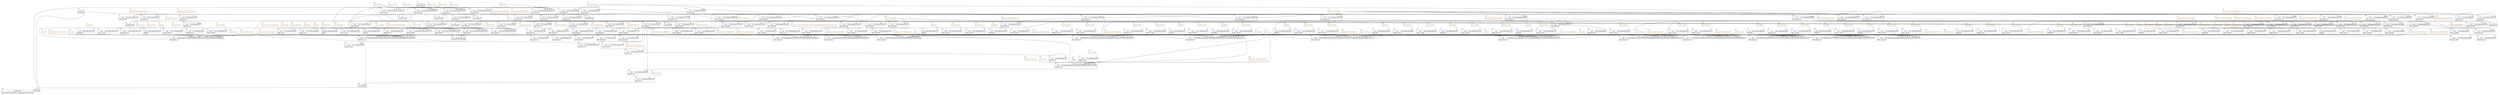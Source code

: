 digraph
{
    compound = true

    subgraph "cluster 13"
    {
        label = 13
        labeljust = l
        style = dotted

        "13dummy" [ height = 0, label = "", style = invis, width = 0 ]
        "\"0\"" [ label = <<table border="0" cellborder="1" cellpadding="4" cellspacing="0"><tr><td><font color="blueviolet">Var cache</font></td></tr><tr><td>f32[1,256,105]</td></tr></table>>, shape = plain ]
    }

    subgraph "cluster 14"
    {
        label = 14
        labeljust = l
        style = dotted

        "14dummy" [ height = 0, label = "", style = invis, width = 0 ]
        "\"1\"" [ label = <<table border="0" cellborder="1" cellpadding="4" cellspacing="0"><tr><td><font color="darkorange">i64[1] : {49L}</font></td></tr></table>>, shape = plain ]
    }

    subgraph "cluster 15"
    {
        label = 15
        labeljust = l
        style = dotted

        "15dummy" [ height = 0, label = "", style = invis, width = 0 ]
        "\"2\"" [ label = <<table border="0" cellborder="1" cellpadding="4" cellspacing="0"><tr><td><font color="darkorange">i64[1] : {105L}</font></td></tr></table>>, shape = plain ]
    }

    subgraph "cluster 16"
    {
        label = 16
        labeljust = l
        style = dotted

        "16dummy" [ height = 0, label = "", style = invis, width = 0 ]
        "\"3\"" [ label = <<table border="0" cellborder="1" cellpadding="4" cellspacing="0"><tr><td><font color="darkorange">i64[1] : {2L}</font></td></tr></table>>, shape = plain ]
    }

    subgraph "cluster 17"
    {
        label = 17
        labeljust = l
        style = dotted

        "17dummy" [ height = 0, label = "", style = invis, width = 0 ]
        "\"4\"" [ label = <<table border="0" cellborder="1" cellpadding="4" cellspacing="0"><tr><td><font color="darkorange">i64[1] : {1L}</font></td></tr></table>>, shape = plain ]
    }

    subgraph "cluster 18"
    {
        label = 18
        labeljust = l
        style = dotted

        "18dummy" [ height = 0, label = "", style = invis, width = 0 ]
        "\"5\"" [ label = <<table border="0" cellborder="1" cellpadding="4" cellspacing="0"><tr><td><font color="darkblue">Call</font></td><td port="P0">(12) Slice</td><td port="P1">13</td><td port="P2">14</td><td port="P3">15</td><td port="P4">16</td><td port="P5">17</td></tr><tr><td>f32[1,256,56]</td></tr></table>>, shape = plain ]
    }

    subgraph "cluster 19"
    {
        label = 19
        labeljust = l
        style = dotted

        "19dummy" [ height = 0, label = "", style = invis, width = 0 ]
        "\"6\"" [ label = <<table border="0" cellborder="1" cellpadding="4" cellspacing="0"><tr><td><font color="darkorange">QuatParm : new(0,0.6315777f)</font></td></tr></table>>, shape = plain ]
    }

    subgraph "cluster 20"
    {
        label = 20
        labeljust = l
        style = dotted

        "20dummy" [ height = 0, label = "", style = invis, width = 0 ]
        "\"7\"" [ label = <<table border="0" cellborder="1" cellpadding="4" cellspacing="0"><tr><td><font color="darkblue">Call</font></td><td port="P0">(4) Quantize</td><td port="P1">18</td><td port="P2">19</td></tr><tr><td>u8[1,256,56]</td></tr></table>>, shape = plain ]
    }

    subgraph "cluster 24"
    {
        label = 24
        labeljust = l
        style = dotted

        "24dummy" [ height = 0, label = "", style = invis, width = 0 ]
        "\"8\"" [ label = <<table border="0" cellborder="1" cellpadding="4" cellspacing="0"><tr><td><font color="darkorange">i64[1] : {21L}</font></td></tr></table>>, shape = plain ]
    }

    subgraph "cluster 25"
    {
        label = 25
        labeljust = l
        style = dotted

        "25dummy" [ height = 0, label = "", style = invis, width = 0 ]
        "\"9\"" [ label = <<table border="0" cellborder="1" cellpadding="4" cellspacing="0"><tr><td><font color="darkblue">Call</font></td><td port="P0">(12) Slice</td><td port="P1">13</td><td port="P2">24</td><td port="P3">14</td><td port="P4">16</td><td port="P5">17</td></tr><tr><td>f32[1,256,28]</td></tr></table>>, shape = plain ]
    }

    subgraph "cluster 26"
    {
        label = 26
        labeljust = l
        style = dotted

        "26dummy" [ height = 0, label = "", style = invis, width = 0 ]
        "\"10\"" [ label = <<table border="0" cellborder="1" cellpadding="4" cellspacing="0"><tr><td><font color="darkorange">QuatParm : new(0,0.60399073f)</font></td></tr></table>>, shape = plain ]
    }

    subgraph "cluster 27"
    {
        label = 27
        labeljust = l
        style = dotted

        "27dummy" [ height = 0, label = "", style = invis, width = 0 ]
        "\"11\"" [ label = <<table border="0" cellborder="1" cellpadding="4" cellspacing="0"><tr><td><font color="darkblue">Call</font></td><td port="P0">(4) Quantize</td><td port="P1">25</td><td port="P2">26</td></tr><tr><td>u8[1,256,28]</td></tr></table>>, shape = plain ]
    }

    subgraph "cluster 31"
    {
        label = 31
        labeljust = l
        style = dotted

        "31dummy" [ height = 0, label = "", style = invis, width = 0 ]
        "\"12\"" [ label = <<table border="0" cellborder="1" cellpadding="4" cellspacing="0"><tr><td><font color="darkorange">i64[1] : {7L}</font></td></tr></table>>, shape = plain ]
    }

    subgraph "cluster 32"
    {
        label = 32
        labeljust = l
        style = dotted

        "32dummy" [ height = 0, label = "", style = invis, width = 0 ]
        "\"13\"" [ label = <<table border="0" cellborder="1" cellpadding="4" cellspacing="0"><tr><td><font color="darkblue">Call</font></td><td port="P0">(12) Slice</td><td port="P1">13</td><td port="P2">31</td><td port="P3">24</td><td port="P4">16</td><td port="P5">17</td></tr><tr><td>f32[1,256,14]</td></tr></table>>, shape = plain ]
    }

    subgraph "cluster 33"
    {
        label = 33
        labeljust = l
        style = dotted

        "33dummy" [ height = 0, label = "", style = invis, width = 0 ]
        "\"14\"" [ label = <<table border="0" cellborder="1" cellpadding="4" cellspacing="0"><tr><td><font color="darkorange">QuatParm : new(0,0.6039907f)</font></td></tr></table>>, shape = plain ]
    }

    subgraph "cluster 34"
    {
        label = 34
        labeljust = l
        style = dotted

        "34dummy" [ height = 0, label = "", style = invis, width = 0 ]
        "\"15\"" [ label = <<table border="0" cellborder="1" cellpadding="4" cellspacing="0"><tr><td><font color="darkblue">Call</font></td><td port="P0">(4) Quantize</td><td port="P1">32</td><td port="P2">33</td></tr><tr><td>u8[1,256,14]</td></tr></table>>, shape = plain ]
    }

    subgraph "cluster 38"
    {
        label = 38
        labeljust = l
        style = dotted

        "38dummy" [ height = 0, label = "", style = invis, width = 0 ]
        "\"16\"" [ label = <<table border="0" cellborder="1" cellpadding="4" cellspacing="0"><tr><td><font color="darkorange">i64[1] : {0L}</font></td></tr></table>>, shape = plain ]
    }

    subgraph "cluster 39"
    {
        label = 39
        labeljust = l
        style = dotted

        "39dummy" [ height = 0, label = "", style = invis, width = 0 ]
        "\"17\"" [ label = <<table border="0" cellborder="1" cellpadding="4" cellspacing="0"><tr><td><font color="darkblue">Call</font></td><td port="P0">(12) Slice</td><td port="P1">13</td><td port="P2">38</td><td port="P3">31</td><td port="P4">16</td><td port="P5">17</td></tr><tr><td>f32[1,256,7]</td></tr></table>>, shape = plain ]
    }

    subgraph "cluster 40"
    {
        label = 40
        labeljust = l
        style = dotted

        "40dummy" [ height = 0, label = "", style = invis, width = 0 ]
        "\"18\"" [ label = <<table border="0" cellborder="1" cellpadding="4" cellspacing="0"><tr><td><font color="darkorange">QuatParm : new(0,0.11356928f)</font></td></tr></table>>, shape = plain ]
    }

    subgraph "cluster 41"
    {
        label = 41
        labeljust = l
        style = dotted

        "41dummy" [ height = 0, label = "", style = invis, width = 0 ]
        "\"19\"" [ label = <<table border="0" cellborder="1" cellpadding="4" cellspacing="0"><tr><td><font color="darkblue">Call</font></td><td port="P0">(4) Quantize</td><td port="P1">39</td><td port="P2">40</td></tr><tr><td>u8[1,256,7]</td></tr></table>>, shape = plain ]
    }

    subgraph "cluster 44"
    {
        label = 44
        labeljust = l
        style = dotted

        "44dummy" [ height = 0, label = "", style = invis, width = 0 ]
        "\"20\"" [ label = <<table border="0" cellborder="1" cellpadding="4" cellspacing="0"><tr><td><font color="blueviolet">Var input</font></td></tr><tr><td>f32[1,30,40]</td></tr></table>>, shape = plain ]
    }

    subgraph "cluster 45"
    {
        label = 45
        labeljust = l
        style = dotted

        "45dummy" [ height = 0, label = "", style = invis, width = 0 ]
        "\"21\"" [ label = <<table border="0" cellborder="1" cellpadding="4" cellspacing="0"><tr><td><font color="darkorange">QuatParm : new(93,0.17173836f)</font></td></tr></table>>, shape = plain ]
    }

    subgraph "cluster 46"
    {
        label = 46
        labeljust = l
        style = dotted

        "46dummy" [ height = 0, label = "", style = invis, width = 0 ]
        "\"22\"" [ label = <<table border="0" cellborder="1" cellpadding="4" cellspacing="0"><tr><td><font color="darkblue">Call</font></td><td port="P0">(4) Quantize</td><td port="P1">44</td><td port="P2">45</td></tr><tr><td>u8[1,30,40]</td></tr></table>>, shape = plain ]
    }

    subgraph "cluster 47"
    {
        label = 47
        labeljust = l
        style = dotted

        "47dummy" [ height = 0, label = "", style = invis, width = 0 ]
        "\"23\"" [ label = <<table border="0" cellborder="1" cellpadding="4" cellspacing="0"><tr><td><font color="darkorange">i32[4] : {30,40,1,1}</font></td></tr></table>>, shape = plain ]
    }

    subgraph "cluster 48"
    {
        label = 48
        labeljust = l
        style = dotted

        "48dummy" [ height = 0, label = "", style = invis, width = 0 ]
        "\"24\"" [ label = <<table border="0" cellborder="1" cellpadding="4" cellspacing="0"><tr><td><font color="darkblue">Call</font></td><td port="P0">(0) Reshape</td><td port="P1">46</td><td port="P2">47</td></tr><tr><td>u8[30,40,1,1]</td></tr></table>>, shape = plain ]
    }

    subgraph "cluster 49"
    {
        label = 49
        labeljust = l
        style = dotted

        "49dummy" [ height = 0, label = "", style = invis, width = 0 ]
        "\"25\"" [ label = <<table border="0" cellborder="1" cellpadding="4" cellspacing="0"><tr><td><font color="darkblue">Call</font></td><td port="P0">(3) GNNELoad</td><td port="P1">48</td></tr><tr><td>u8[30,40,1,1]</td></tr></table>>, shape = plain ]
    }

    subgraph "cluster 51"
    {
        label = 51
        labeljust = l
        style = dotted

        "51dummy" [ height = 0, label = "", style = invis, width = 0 ]
        "\"26\"" [ label = <<table border="0" cellborder="1" cellpadding="4" cellspacing="0"><tr><td><font color="darkorange">u8[256,40,1,1]</font></td></tr></table>>, shape = plain ]
    }

    subgraph "cluster 52"
    {
        label = 52
        labeljust = l
        style = dotted

        "52dummy" [ height = 0, label = "", style = invis, width = 0 ]
        "\"27\"" [ label = <<table border="0" cellborder="1" cellpadding="4" cellspacing="0"><tr><td><font color="darkblue">Call</font></td><td port="P0">(50) GNNELoadW</td><td port="P1">51</td></tr><tr><td>u8[256,40,1,1]</td></tr></table>>, shape = plain ]
    }

    subgraph "cluster 53"
    {
        label = 53
        labeljust = l
        style = dotted

        "53dummy" [ height = 0, label = "", style = invis, width = 0 ]
        "\"28\"" [ label = <<table border="0" cellborder="1" cellpadding="4" cellspacing="0"><tr><td><font color="darkorange">u8[1,1,1,256]</font></td></tr></table>>, shape = plain ]
    }

    subgraph "cluster 54"
    {
        label = 54
        labeljust = l
        style = dotted

        "54dummy" [ height = 0, label = "", style = invis, width = 0 ]
        "\"29\"" [ label = <<table border="0" cellborder="1" cellpadding="4" cellspacing="0"><tr><td><font color="darkblue">Call</font></td><td port="P0">(50) GNNELoadW</td><td port="P1">53</td></tr><tr><td>u8[1,1,1,256]</td></tr></table>>, shape = plain ]
    }

    subgraph "cluster 55"
    {
        label = 55
        labeljust = l
        style = dotted

        "55dummy" [ height = 0, label = "", style = invis, width = 0 ]
        "\"30\"" [ label = <<table border="0" cellborder="1" cellpadding="4" cellspacing="0"><tr><td><font color="darkorange">u8[256]</font></td></tr></table>>, shape = plain ]
    }

    subgraph "cluster 56"
    {
        label = 56
        labeljust = l
        style = dotted

        "56dummy" [ height = 0, label = "", style = invis, width = 0 ]
        "\"31\"" [ label = <<table border="0" cellborder="1" cellpadding="4" cellspacing="0"><tr><td><font color="darkblue">Call</font></td><td port="P0">(50) GNNELoadW</td><td port="P1">55</td></tr><tr><td>u8[256]</td></tr></table>>, shape = plain ]
    }

    subgraph "cluster 58"
    {
        label = 58
        labeljust = l
        style = dotted

        "58dummy" [ height = 0, label = "", style = invis, width = 0 ]
        "\"32\"" [ label = <<table border="0" cellborder="1" cellpadding="4" cellspacing="0"><tr><td><font color="darkorange">f16[1,1,256,7]</font></td></tr></table>>, shape = plain ]
    }

    subgraph "cluster 59"
    {
        label = 59
        labeljust = l
        style = dotted

        "59dummy" [ height = 0, label = "", style = invis, width = 0 ]
        "\"33\"" [ label = <<table border="0" cellborder="1" cellpadding="4" cellspacing="0"><tr><td><font color="darkblue">Call</font></td><td port="P0">(57) GNNELoadW</td><td port="P1">58</td></tr><tr><td>f16[1,1,256,7]</td></tr></table>>, shape = plain ]
    }

    subgraph "cluster 60"
    {
        label = 60
        labeljust = l
        style = dotted

        "60dummy" [ height = 0, label = "", style = invis, width = 0 ]
        "\"34\"" [ label = <<table border="0" cellborder="1" cellpadding="4" cellspacing="0"><tr><td><font color="darkorange">f16[1,1,256,7]</font></td></tr></table>>, shape = plain ]
    }

    subgraph "cluster 61"
    {
        label = 61
        labeljust = l
        style = dotted

        "61dummy" [ height = 0, label = "", style = invis, width = 0 ]
        "\"35\"" [ label = <<table border="0" cellborder="1" cellpadding="4" cellspacing="0"><tr><td><font color="darkblue">Call</font></td><td port="P0">(57) GNNELoadW</td><td port="P1">60</td></tr><tr><td>f16[1,1,256,7]</td></tr></table>>, shape = plain ]
    }

    subgraph "cluster 62"
    {
        label = 62
        labeljust = l
        style = dotted

        "62dummy" [ height = 0, label = "", style = invis, width = 0 ]
        "\"36\"" [ label = <<table border="0" cellborder="1" cellpadding="4" cellspacing="0"><tr><td><font color="darkorange">i32 : 93</font></td></tr></table>>, shape = plain ]
    }

    subgraph "cluster 63"
    {
        label = 63
        labeljust = l
        style = dotted

        "63dummy" [ height = 0, label = "", style = invis, width = 0 ]
        "\"37\"" [ label = <<table border="0" cellborder="1" cellpadding="4" cellspacing="0"><tr><td><font color="darkorange">i32 : 0</font></td></tr></table>>, shape = plain ]
    }

    subgraph "cluster 64"
    {
        label = 64
        labeljust = l
        style = dotted

        "64dummy" [ height = 0, label = "", style = invis, width = 0 ]
        "\"38\"" [ label = <<table border="0" cellborder="1" cellpadding="4" cellspacing="0"><tr><td><font color="darkorange">DeQParam : &lt;93, 0.17173836&gt;</font></td></tr></table>>, shape = plain ]
    }

    subgraph "cluster 65"
    {
        label = 65
        labeljust = l
        style = dotted

        "65dummy" [ height = 0, label = "", style = invis, width = 0 ]
        "\"39\"" [ label = <<table border="0" cellborder="1" cellpadding="4" cellspacing="0"><tr><td><font color="darkorange">i32[2,2] : {{0,0},{0,0}}</font></td></tr></table>>, shape = plain ]
    }

    subgraph "cluster 66"
    {
        label = 66
        labeljust = l
        style = dotted

        "66dummy" [ height = 0, label = "", style = invis, width = 0 ]
        "\"40\"" [ label = <<table border="0" cellborder="1" cellpadding="4" cellspacing="0"><tr><td><font color="darkorange">i32[2] : {1,1}</font></td></tr></table>>, shape = plain ]
    }

    subgraph "cluster 67"
    {
        label = 67
        labeljust = l
        style = dotted

        "67dummy" [ height = 0, label = "", style = invis, width = 0 ]
        "\"41\"" [ label = <<table border="0" cellborder="1" cellpadding="4" cellspacing="0"><tr><td><font color="darkorange">i32 : 1</font></td></tr></table>>, shape = plain ]
    }

    subgraph "cluster 68"
    {
        label = 68
        labeljust = l
        style = dotted

        "68dummy" [ height = 0, label = "", style = invis, width = 0 ]
        "\"42\"" [ label = <<table border="0" cellborder="1" cellpadding="4" cellspacing="0"><tr><td><font color="darkorange">bool : False</font></td></tr></table>>, shape = plain ]
    }

    subgraph "cluster 69"
    {
        label = 69
        labeljust = l
        style = dotted

        "69dummy" [ height = 0, label = "", style = invis, width = 0 ]
        "\"43\"" [ label = <<table border="0" cellborder="1" cellpadding="4" cellspacing="0"><tr><td><font color="darkorange">i16 : 93</font></td></tr></table>>, shape = plain ]
    }

    subgraph "cluster 70"
    {
        label = 70
        labeljust = l
        style = dotted

        "70dummy" [ height = 0, label = "", style = invis, width = 0 ]
        "\"44\"" [ label = <<table border="0" cellborder="1" cellpadding="4" cellspacing="0"><tr><td><font color="darkorange">u8[10240]</font></td></tr></table>>, shape = plain ]
    }

    subgraph "cluster 71"
    {
        label = 71
        labeljust = l
        style = dotted

        "71dummy" [ height = 0, label = "", style = invis, width = 0 ]
        "\"45\"" [ label = <<table border="0" cellborder="1" cellpadding="4" cellspacing="0"><tr><td><font color="darkblue">Call</font></td><td port="P0">(50) GNNELoadW</td><td port="P1">70</td></tr><tr><td>u8[10240]</td></tr></table>>, shape = plain ]
    }

    subgraph "cluster 72"
    {
        label = 72
        labeljust = l
        style = dotted

        "72dummy" [ height = 0, label = "", style = invis, width = 0 ]
        "\"46\"" [ label = <<table border="0" cellborder="1" cellpadding="4" cellspacing="0"><tr><td><font color="darkblue">Call</font></td><td port="P0">(43) GNNEConv2D</td><td port="P1">49</td><td port="P2">52</td><td port="P3">54</td><td port="P4">56</td><td port="P5">59</td><td port="P6">61</td><td port="P7">62</td><td port="P8">63</td><td port="P9">63</td><td port="P10">64</td><td port="P11">65</td><td port="P12">66</td><td port="P13">66</td><td port="P14">67</td><td port="P15">68</td><td port="P16">69</td><td port="P17">71</td></tr><tr><td>f16[30,256,1,1]</td></tr></table>>, shape = plain ]
    }

    subgraph "cluster 73"
    {
        label = 73
        labeljust = l
        style = dotted

        "73dummy" [ height = 0, label = "", style = invis, width = 0 ]
        "\"47\"" [ label = <<table border="0" cellborder="1" cellpadding="4" cellspacing="0"><tr><td><font color="darkorange">i64[4] : {1L,1L,1L,1L}</font></td></tr></table>>, shape = plain ]
    }

    subgraph "cluster 74"
    {
        label = 74
        labeljust = l
        style = dotted

        "74dummy" [ height = 0, label = "", style = invis, width = 0 ]
        "\"48\"" [ label = <<table border="0" cellborder="1" cellpadding="4" cellspacing="0"><tr><td><font color="darkblue">Call</font></td><td port="P0">(1) GNNEStore</td><td port="P1">72</td><td port="P2">73</td></tr><tr><td>f32[30,256,1,1]</td></tr></table>>, shape = plain ]
    }

    subgraph "cluster 75"
    {
        label = 75
        labeljust = l
        style = dotted

        "75dummy" [ height = 0, label = "", style = invis, width = 0 ]
        "\"49\"" [ label = <<table border="0" cellborder="1" cellpadding="4" cellspacing="0"><tr><td><font color="darkorange">i32[3] : {1,30,256}</font></td></tr></table>>, shape = plain ]
    }

    subgraph "cluster 76"
    {
        label = 76
        labeljust = l
        style = dotted

        "76dummy" [ height = 0, label = "", style = invis, width = 0 ]
        "\"50\"" [ label = <<table border="0" cellborder="1" cellpadding="4" cellspacing="0"><tr><td><font color="darkblue">Call</font></td><td port="P0">(0) Reshape</td><td port="P1">74</td><td port="P2">75</td></tr><tr><td>f32[1,30,256]</td></tr></table>>, shape = plain ]
    }

    subgraph "cluster 77"
    {
        label = 77
        labeljust = l
        style = dotted

        "77dummy" [ height = 0, label = "", style = invis, width = 0 ]
        "\"51\"" [ label = <<table border="0" cellborder="1" cellpadding="4" cellspacing="0"><tr><td><font color="darkorange">i32[4] : {1,1,30,256}</font></td></tr></table>>, shape = plain ]
    }

    subgraph "cluster 78"
    {
        label = 78
        labeljust = l
        style = dotted

        "78dummy" [ height = 0, label = "", style = invis, width = 0 ]
        "\"52\"" [ label = <<table border="0" cellborder="1" cellpadding="4" cellspacing="0"><tr><td><font color="darkblue">Call</font></td><td port="P0">(0) Reshape</td><td port="P1">76</td><td port="P2">77</td></tr><tr><td>f32[1,1,30,256]</td></tr></table>>, shape = plain ]
    }

    subgraph "cluster 79"
    {
        label = 79
        labeljust = l
        style = dotted

        "79dummy" [ height = 0, label = "", style = invis, width = 0 ]
        "\"53\"" [ label = <<table border="0" cellborder="1" cellpadding="4" cellspacing="0"><tr><td><font color="darkblue">Call</font></td><td port="P0">(42) GNNELoad</td><td port="P1">78</td></tr><tr><td>f16[1,1,30,256]</td></tr></table>>, shape = plain ]
    }

    subgraph "cluster 80"
    {
        label = 80
        labeljust = l
        style = dotted

        "80dummy" [ height = 0, label = "", style = invis, width = 0 ]
        "\"54\"" [ label = <<table border="0" cellborder="1" cellpadding="4" cellspacing="0"><tr><td><font color="darkblue">Call</font></td><td port="P0">(7) GNNETranspose</td><td port="P1">79</td></tr><tr><td>f16[1,1,256,30]</td></tr></table>>, shape = plain ]
    }

    subgraph "cluster 81"
    {
        label = 81
        labeljust = l
        style = dotted

        "81dummy" [ height = 0, label = "", style = invis, width = 0 ]
        "\"55\"" [ label = <<table border="0" cellborder="1" cellpadding="4" cellspacing="0"><tr><td><font color="darkblue">Call</font></td><td port="P0">(1) GNNEStore</td><td port="P1">80</td><td port="P2">73</td></tr><tr><td>f32[1,1,256,30]</td></tr></table>>, shape = plain ]
    }

    subgraph "cluster 82"
    {
        label = 82
        labeljust = l
        style = dotted

        "82dummy" [ height = 0, label = "", style = invis, width = 0 ]
        "\"56\"" [ label = <<table border="0" cellborder="1" cellpadding="4" cellspacing="0"><tr><td><font color="darkorange">i32[3] : {1,256,30}</font></td></tr></table>>, shape = plain ]
    }

    subgraph "cluster 83"
    {
        label = 83
        labeljust = l
        style = dotted

        "83dummy" [ height = 0, label = "", style = invis, width = 0 ]
        "\"57\"" [ label = <<table border="0" cellborder="1" cellpadding="4" cellspacing="0"><tr><td><font color="darkblue">Call</font></td><td port="P0">(0) Reshape</td><td port="P1">81</td><td port="P2">82</td></tr><tr><td>f32[1,256,30]</td></tr></table>>, shape = plain ]
    }

    subgraph "cluster 84"
    {
        label = 84
        labeljust = l
        style = dotted

        "84dummy" [ height = 0, label = "", style = invis, width = 0 ]
        "\"58\"" [ label = <<table border="0" cellborder="1" cellpadding="4" cellspacing="0"><tr><td><font color="darkblue">Call</font></td><td port="P0">(4) Quantize</td><td port="P1">83</td><td port="P2">40</td></tr><tr><td>u8[1,256,30]</td></tr></table>>, shape = plain ]
    }

    subgraph "cluster 85"
    {
        label = 85
        labeljust = l
        style = dotted

        "85dummy" [ height = 0, label = "", style = invis, width = 0 ]
        "\"59\"" [ label = <<table border="0" cellborder="1" cellpadding="4" cellspacing="0"><tr><td><font>Tuple</font></td><td port="P0">41</td><td port="P1">84</td></tr></table>>, shape = plain ]
    }

    subgraph "cluster 86"
    {
        label = 86
        labeljust = l
        style = dotted

        "86dummy" [ height = 0, label = "", style = invis, width = 0 ]
        "\"60\"" [ label = <<table border="0" cellborder="1" cellpadding="4" cellspacing="0"><tr><td><font color="darkorange">i64 : 2</font></td></tr></table>>, shape = plain ]
    }

    subgraph "cluster 87"
    {
        label = 87
        labeljust = l
        style = dotted

        "87dummy" [ height = 0, label = "", style = invis, width = 0 ]
        "\"61\"" [ label = <<table border="0" cellborder="1" cellpadding="4" cellspacing="0"><tr><td><font color="darkblue">Call</font></td><td port="P0">(11) Concat</td><td port="P1">85</td><td port="P2">86</td></tr><tr><td>u8[1,256,37]</td></tr></table>>, shape = plain ]
    }

    subgraph "cluster 88"
    {
        label = 88
        labeljust = l
        style = dotted

        "88dummy" [ height = 0, label = "", style = invis, width = 0 ]
        "\"62\"" [ label = <<table border="0" cellborder="1" cellpadding="4" cellspacing="0"><tr><td><font color="darkorange">i32[4] : {1,256,37,1}</font></td></tr></table>>, shape = plain ]
    }

    subgraph "cluster 89"
    {
        label = 89
        labeljust = l
        style = dotted

        "89dummy" [ height = 0, label = "", style = invis, width = 0 ]
        "\"63\"" [ label = <<table border="0" cellborder="1" cellpadding="4" cellspacing="0"><tr><td><font color="darkblue">Call</font></td><td port="P0">(0) Reshape</td><td port="P1">87</td><td port="P2">88</td></tr><tr><td>u8[1,256,37,1]</td></tr></table>>, shape = plain ]
    }

    subgraph "cluster 90"
    {
        label = 90
        labeljust = l
        style = dotted

        "90dummy" [ height = 0, label = "", style = invis, width = 0 ]
        "\"64\"" [ label = <<table border="0" cellborder="1" cellpadding="4" cellspacing="0"><tr><td><font color="darkblue">Call</font></td><td port="P0">(3) GNNELoad</td><td port="P1">89</td></tr><tr><td>u8[1,256,37,1]</td></tr></table>>, shape = plain ]
    }

    subgraph "cluster 91"
    {
        label = 91
        labeljust = l
        style = dotted

        "91dummy" [ height = 0, label = "", style = invis, width = 0 ]
        "\"65\"" [ label = <<table border="0" cellborder="1" cellpadding="4" cellspacing="0"><tr><td><font color="darkorange">u8[256,1,8,1]</font></td></tr></table>>, shape = plain ]
    }

    subgraph "cluster 92"
    {
        label = 92
        labeljust = l
        style = dotted

        "92dummy" [ height = 0, label = "", style = invis, width = 0 ]
        "\"66\"" [ label = <<table border="0" cellborder="1" cellpadding="4" cellspacing="0"><tr><td><font color="darkblue">Call</font></td><td port="P0">(50) GNNELoadW</td><td port="P1">91</td></tr><tr><td>u8[256,1,8,1]</td></tr></table>>, shape = plain ]
    }

    subgraph "cluster 93"
    {
        label = 93
        labeljust = l
        style = dotted

        "93dummy" [ height = 0, label = "", style = invis, width = 0 ]
        "\"67\"" [ label = <<table border="0" cellborder="1" cellpadding="4" cellspacing="0"><tr><td><font color="darkorange">u8[1,1,1,256]</font></td></tr></table>>, shape = plain ]
    }

    subgraph "cluster 94"
    {
        label = 94
        labeljust = l
        style = dotted

        "94dummy" [ height = 0, label = "", style = invis, width = 0 ]
        "\"68\"" [ label = <<table border="0" cellborder="1" cellpadding="4" cellspacing="0"><tr><td><font color="darkblue">Call</font></td><td port="P0">(50) GNNELoadW</td><td port="P1">93</td></tr><tr><td>u8[1,1,1,256]</td></tr></table>>, shape = plain ]
    }

    subgraph "cluster 95"
    {
        label = 95
        labeljust = l
        style = dotted

        "95dummy" [ height = 0, label = "", style = invis, width = 0 ]
        "\"69\"" [ label = <<table border="0" cellborder="1" cellpadding="4" cellspacing="0"><tr><td><font color="darkorange">u8[256]</font></td></tr></table>>, shape = plain ]
    }

    subgraph "cluster 96"
    {
        label = 96
        labeljust = l
        style = dotted

        "96dummy" [ height = 0, label = "", style = invis, width = 0 ]
        "\"70\"" [ label = <<table border="0" cellborder="1" cellpadding="4" cellspacing="0"><tr><td><font color="darkblue">Call</font></td><td port="P0">(50) GNNELoadW</td><td port="P1">95</td></tr><tr><td>u8[256]</td></tr></table>>, shape = plain ]
    }

    subgraph "cluster 97"
    {
        label = 97
        labeljust = l
        style = dotted

        "97dummy" [ height = 0, label = "", style = invis, width = 0 ]
        "\"71\"" [ label = <<table border="0" cellborder="1" cellpadding="4" cellspacing="0"><tr><td><font color="darkorange">f16[1,1,256,7]</font></td></tr></table>>, shape = plain ]
    }

    subgraph "cluster 98"
    {
        label = 98
        labeljust = l
        style = dotted

        "98dummy" [ height = 0, label = "", style = invis, width = 0 ]
        "\"72\"" [ label = <<table border="0" cellborder="1" cellpadding="4" cellspacing="0"><tr><td><font color="darkblue">Call</font></td><td port="P0">(57) GNNELoadW</td><td port="P1">97</td></tr><tr><td>f16[1,1,256,7]</td></tr></table>>, shape = plain ]
    }

    subgraph "cluster 99"
    {
        label = 99
        labeljust = l
        style = dotted

        "99dummy" [ height = 0, label = "", style = invis, width = 0 ]
        "\"73\"" [ label = <<table border="0" cellborder="1" cellpadding="4" cellspacing="0"><tr><td><font color="darkorange">f16[1,1,256,7]</font></td></tr></table>>, shape = plain ]
    }

    subgraph "cluster 100"
    {
        label = 100
        labeljust = l
        style = dotted

        "100dummy" [ height = 0, label = "", style = invis, width = 0 ]
        "\"74\"" [ label = <<table border="0" cellborder="1" cellpadding="4" cellspacing="0"><tr><td><font color="darkblue">Call</font></td><td port="P0">(57) GNNELoadW</td><td port="P1">99</td></tr><tr><td>f16[1,1,256,7]</td></tr></table>>, shape = plain ]
    }

    subgraph "cluster 101"
    {
        label = 101
        labeljust = l
        style = dotted

        "101dummy" [ height = 0, label = "", style = invis, width = 0 ]
        "\"75\"" [ label = <<table border="0" cellborder="1" cellpadding="4" cellspacing="0"><tr><td><font color="darkorange">DeQParam : &lt;0, 0.11356928&gt;</font></td></tr></table>>, shape = plain ]
    }

    subgraph "cluster 102"
    {
        label = 102
        labeljust = l
        style = dotted

        "102dummy" [ height = 0, label = "", style = invis, width = 0 ]
        "\"76\"" [ label = <<table border="0" cellborder="1" cellpadding="4" cellspacing="0"><tr><td><font color="darkorange">i64[2,2] : {{0L,0L},{0L,0L}}</font></td></tr></table>>, shape = plain ]
    }

    subgraph "cluster 103"
    {
        label = 103
        labeljust = l
        style = dotted

        "103dummy" [ height = 0, label = "", style = invis, width = 0 ]
        "\"77\"" [ label = <<table border="0" cellborder="1" cellpadding="4" cellspacing="0"><tr><td><font color="darkorange">i64[2] : {1L,1L}</font></td></tr></table>>, shape = plain ]
    }

    subgraph "cluster 104"
    {
        label = 104
        labeljust = l
        style = dotted

        "104dummy" [ height = 0, label = "", style = invis, width = 0 ]
        "\"78\"" [ label = <<table border="0" cellborder="1" cellpadding="4" cellspacing="0"><tr><td><font color="darkorange">i32 : 256</font></td></tr></table>>, shape = plain ]
    }

    subgraph "cluster 105"
    {
        label = 105
        labeljust = l
        style = dotted

        "105dummy" [ height = 0, label = "", style = invis, width = 0 ]
        "\"79\"" [ label = <<table border="0" cellborder="1" cellpadding="4" cellspacing="0"><tr><td><font color="darkorange">i16 : 0</font></td></tr></table>>, shape = plain ]
    }

    subgraph "cluster 106"
    {
        label = 106
        labeljust = l
        style = dotted

        "106dummy" [ height = 0, label = "", style = invis, width = 0 ]
        "\"80\"" [ label = <<table border="0" cellborder="1" cellpadding="4" cellspacing="0"><tr><td><font color="darkorange">u8[2048]</font></td></tr></table>>, shape = plain ]
    }

    subgraph "cluster 107"
    {
        label = 107
        labeljust = l
        style = dotted

        "107dummy" [ height = 0, label = "", style = invis, width = 0 ]
        "\"81\"" [ label = <<table border="0" cellborder="1" cellpadding="4" cellspacing="0"><tr><td><font color="darkblue">Call</font></td><td port="P0">(50) GNNELoadW</td><td port="P1">106</td></tr><tr><td>u8[2048]</td></tr></table>>, shape = plain ]
    }

    subgraph "cluster 108"
    {
        label = 108
        labeljust = l
        style = dotted

        "108dummy" [ height = 0, label = "", style = invis, width = 0 ]
        "\"82\"" [ label = <<table border="0" cellborder="1" cellpadding="4" cellspacing="0"><tr><td><font color="darkblue">Call</font></td><td port="P0">(37) GNNEConv2D</td><td port="P1">90</td><td port="P2">92</td><td port="P3">94</td><td port="P4">96</td><td port="P5">98</td><td port="P6">100</td><td port="P7">63</td><td port="P8">63</td><td port="P9">63</td><td port="P10">101</td><td port="P11">102</td><td port="P12">103</td><td port="P13">103</td><td port="P14">104</td><td port="P15">68</td><td port="P16">105</td><td port="P17">107</td></tr><tr><td>f16[1,256,30,1]</td></tr></table>>, shape = plain ]
    }

    subgraph "cluster 109"
    {
        label = 109
        labeljust = l
        style = dotted

        "109dummy" [ height = 0, label = "", style = invis, width = 0 ]
        "\"83\"" [ label = <<table border="0" cellborder="1" cellpadding="4" cellspacing="0"><tr><td><font color="darkblue">Call</font></td><td port="P0">(1) GNNEStore</td><td port="P1">108</td><td port="P2">73</td></tr><tr><td>f32[1,256,30,1]</td></tr></table>>, shape = plain ]
    }

    subgraph "cluster 110"
    {
        label = 110
        labeljust = l
        style = dotted

        "110dummy" [ height = 0, label = "", style = invis, width = 0 ]
        "\"84\"" [ label = <<table border="0" cellborder="1" cellpadding="4" cellspacing="0"><tr><td><font color="darkorange">QuatParm : new(0,0.27998075f)</font></td></tr></table>>, shape = plain ]
    }

    subgraph "cluster 111"
    {
        label = 111
        labeljust = l
        style = dotted

        "111dummy" [ height = 0, label = "", style = invis, width = 0 ]
        "\"85\"" [ label = <<table border="0" cellborder="1" cellpadding="4" cellspacing="0"><tr><td><font color="darkblue">Call</font></td><td port="P0">(4) Quantize</td><td port="P1">109</td><td port="P2">110</td></tr><tr><td>u8[1,256,30,1]</td></tr></table>>, shape = plain ]
    }

    subgraph "cluster 112"
    {
        label = 112
        labeljust = l
        style = dotted

        "112dummy" [ height = 0, label = "", style = invis, width = 0 ]
        "\"86\"" [ label = <<table border="0" cellborder="1" cellpadding="4" cellspacing="0"><tr><td><font color="darkblue">Call</font></td><td port="P0">(3) GNNELoad</td><td port="P1">111</td></tr><tr><td>u8[1,256,30,1]</td></tr></table>>, shape = plain ]
    }

    subgraph "cluster 113"
    {
        label = 113
        labeljust = l
        style = dotted

        "113dummy" [ height = 0, label = "", style = invis, width = 0 ]
        "\"87\"" [ label = <<table border="0" cellborder="1" cellpadding="4" cellspacing="0"><tr><td><font color="darkorange">u8[256,256,1,1]</font></td></tr></table>>, shape = plain ]
    }

    subgraph "cluster 114"
    {
        label = 114
        labeljust = l
        style = dotted

        "114dummy" [ height = 0, label = "", style = invis, width = 0 ]
        "\"88\"" [ label = <<table border="0" cellborder="1" cellpadding="4" cellspacing="0"><tr><td><font color="darkblue">Call</font></td><td port="P0">(50) GNNELoadW</td><td port="P1">113</td></tr><tr><td>u8[256,256,1,1]</td></tr></table>>, shape = plain ]
    }

    subgraph "cluster 115"
    {
        label = 115
        labeljust = l
        style = dotted

        "115dummy" [ height = 0, label = "", style = invis, width = 0 ]
        "\"89\"" [ label = <<table border="0" cellborder="1" cellpadding="4" cellspacing="0"><tr><td><font color="darkorange">u8[1,1,1,256]</font></td></tr></table>>, shape = plain ]
    }

    subgraph "cluster 116"
    {
        label = 116
        labeljust = l
        style = dotted

        "116dummy" [ height = 0, label = "", style = invis, width = 0 ]
        "\"90\"" [ label = <<table border="0" cellborder="1" cellpadding="4" cellspacing="0"><tr><td><font color="darkblue">Call</font></td><td port="P0">(50) GNNELoadW</td><td port="P1">115</td></tr><tr><td>u8[1,1,1,256]</td></tr></table>>, shape = plain ]
    }

    subgraph "cluster 117"
    {
        label = 117
        labeljust = l
        style = dotted

        "117dummy" [ height = 0, label = "", style = invis, width = 0 ]
        "\"91\"" [ label = <<table border="0" cellborder="1" cellpadding="4" cellspacing="0"><tr><td><font color="darkorange">u8[256]</font></td></tr></table>>, shape = plain ]
    }

    subgraph "cluster 118"
    {
        label = 118
        labeljust = l
        style = dotted

        "118dummy" [ height = 0, label = "", style = invis, width = 0 ]
        "\"92\"" [ label = <<table border="0" cellborder="1" cellpadding="4" cellspacing="0"><tr><td><font color="darkblue">Call</font></td><td port="P0">(50) GNNELoadW</td><td port="P1">117</td></tr><tr><td>u8[256]</td></tr></table>>, shape = plain ]
    }

    subgraph "cluster 119"
    {
        label = 119
        labeljust = l
        style = dotted

        "119dummy" [ height = 0, label = "", style = invis, width = 0 ]
        "\"93\"" [ label = <<table border="0" cellborder="1" cellpadding="4" cellspacing="0"><tr><td><font color="darkorange">f16[1,1,256,7]</font></td></tr></table>>, shape = plain ]
    }

    subgraph "cluster 120"
    {
        label = 120
        labeljust = l
        style = dotted

        "120dummy" [ height = 0, label = "", style = invis, width = 0 ]
        "\"94\"" [ label = <<table border="0" cellborder="1" cellpadding="4" cellspacing="0"><tr><td><font color="darkblue">Call</font></td><td port="P0">(57) GNNELoadW</td><td port="P1">119</td></tr><tr><td>f16[1,1,256,7]</td></tr></table>>, shape = plain ]
    }

    subgraph "cluster 121"
    {
        label = 121
        labeljust = l
        style = dotted

        "121dummy" [ height = 0, label = "", style = invis, width = 0 ]
        "\"95\"" [ label = <<table border="0" cellborder="1" cellpadding="4" cellspacing="0"><tr><td><font color="darkorange">f16[1,1,256,7]</font></td></tr></table>>, shape = plain ]
    }

    subgraph "cluster 122"
    {
        label = 122
        labeljust = l
        style = dotted

        "122dummy" [ height = 0, label = "", style = invis, width = 0 ]
        "\"96\"" [ label = <<table border="0" cellborder="1" cellpadding="4" cellspacing="0"><tr><td><font color="darkblue">Call</font></td><td port="P0">(57) GNNELoadW</td><td port="P1">121</td></tr><tr><td>f16[1,1,256,7]</td></tr></table>>, shape = plain ]
    }

    subgraph "cluster 123"
    {
        label = 123
        labeljust = l
        style = dotted

        "123dummy" [ height = 0, label = "", style = invis, width = 0 ]
        "\"97\"" [ label = <<table border="0" cellborder="1" cellpadding="4" cellspacing="0"><tr><td><font color="darkorange">DeQParam : &lt;0, 0.27998075&gt;</font></td></tr></table>>, shape = plain ]
    }

    subgraph "cluster 124"
    {
        label = 124
        labeljust = l
        style = dotted

        "124dummy" [ height = 0, label = "", style = invis, width = 0 ]
        "\"98\"" [ label = <<table border="0" cellborder="1" cellpadding="4" cellspacing="0"><tr><td><font color="darkorange">u8[65536]</font></td></tr></table>>, shape = plain ]
    }

    subgraph "cluster 125"
    {
        label = 125
        labeljust = l
        style = dotted

        "125dummy" [ height = 0, label = "", style = invis, width = 0 ]
        "\"99\"" [ label = <<table border="0" cellborder="1" cellpadding="4" cellspacing="0"><tr><td><font color="darkblue">Call</font></td><td port="P0">(50) GNNELoadW</td><td port="P1">124</td></tr><tr><td>u8[65536]</td></tr></table>>, shape = plain ]
    }

    subgraph "cluster 126"
    {
        label = 126
        labeljust = l
        style = dotted

        "126dummy" [ height = 0, label = "", style = invis, width = 0 ]
        "\"100\"" [ label = <<table border="0" cellborder="1" cellpadding="4" cellspacing="0"><tr><td><font color="darkblue">Call</font></td><td port="P0">(36) GNNEConv2D</td><td port="P1">112</td><td port="P2">114</td><td port="P3">116</td><td port="P4">118</td><td port="P5">120</td><td port="P6">122</td><td port="P7">63</td><td port="P8">63</td><td port="P9">63</td><td port="P10">123</td><td port="P11">102</td><td port="P12">103</td><td port="P13">103</td><td port="P14">67</td><td port="P15">68</td><td port="P16">105</td><td port="P17">125</td></tr><tr><td>f16[1,256,30,1]</td></tr></table>>, shape = plain ]
    }

    subgraph "cluster 127"
    {
        label = 127
        labeljust = l
        style = dotted

        "127dummy" [ height = 0, label = "", style = invis, width = 0 ]
        "\"101\"" [ label = <<table border="0" cellborder="1" cellpadding="4" cellspacing="0"><tr><td><font color="darkblue">Call</font></td><td port="P0">(1) GNNEStore</td><td port="P1">126</td><td port="P2">73</td></tr><tr><td>f32[1,256,30,1]</td></tr></table>>, shape = plain ]
    }

    subgraph "cluster 128"
    {
        label = 128
        labeljust = l
        style = dotted

        "128dummy" [ height = 0, label = "", style = invis, width = 0 ]
        "\"102\"" [ label = <<table border="0" cellborder="1" cellpadding="4" cellspacing="0"><tr><td><font color="darkorange">QuatParm : new(0,0.30206907f)</font></td></tr></table>>, shape = plain ]
    }

    subgraph "cluster 129"
    {
        label = 129
        labeljust = l
        style = dotted

        "129dummy" [ height = 0, label = "", style = invis, width = 0 ]
        "\"103\"" [ label = <<table border="0" cellborder="1" cellpadding="4" cellspacing="0"><tr><td><font color="darkblue">Call</font></td><td port="P0">(4) Quantize</td><td port="P1">127</td><td port="P2">128</td></tr><tr><td>u8[1,256,30,1]</td></tr></table>>, shape = plain ]
    }

    subgraph "cluster 130"
    {
        label = 130
        labeljust = l
        style = dotted

        "130dummy" [ height = 0, label = "", style = invis, width = 0 ]
        "\"104\"" [ label = <<table border="0" cellborder="1" cellpadding="4" cellspacing="0"><tr><td><font color="darkorange">i32[4] : {1,1,256,30}</font></td></tr></table>>, shape = plain ]
    }

    subgraph "cluster 131"
    {
        label = 131
        labeljust = l
        style = dotted

        "131dummy" [ height = 0, label = "", style = invis, width = 0 ]
        "\"105\"" [ label = <<table border="0" cellborder="1" cellpadding="4" cellspacing="0"><tr><td><font color="darkblue">Call</font></td><td port="P0">(0) Reshape</td><td port="P1">129</td><td port="P2">130</td></tr><tr><td>u8[1,1,256,30]</td></tr></table>>, shape = plain ]
    }

    subgraph "cluster 132"
    {
        label = 132
        labeljust = l
        style = dotted

        "132dummy" [ height = 0, label = "", style = invis, width = 0 ]
        "\"106\"" [ label = <<table border="0" cellborder="1" cellpadding="4" cellspacing="0"><tr><td><font color="darkblue">Call</font></td><td port="P0">(3) GNNELoad</td><td port="P1">131</td></tr><tr><td>u8[1,1,256,30]</td></tr></table>>, shape = plain ]
    }

    subgraph "cluster 133"
    {
        label = 133
        labeljust = l
        style = dotted

        "133dummy" [ height = 0, label = "", style = invis, width = 0 ]
        "\"107\"" [ label = <<table border="0" cellborder="1" cellpadding="4" cellspacing="0"><tr><td><font color="darkblue">Call</font></td><td port="P0">(0) Reshape</td><td port="P1">84</td><td port="P2">130</td></tr><tr><td>u8[1,1,256,30]</td></tr></table>>, shape = plain ]
    }

    subgraph "cluster 134"
    {
        label = 134
        labeljust = l
        style = dotted

        "134dummy" [ height = 0, label = "", style = invis, width = 0 ]
        "\"108\"" [ label = <<table border="0" cellborder="1" cellpadding="4" cellspacing="0"><tr><td><font color="darkblue">Call</font></td><td port="P0">(3) GNNELoad</td><td port="P1">133</td></tr><tr><td>u8[1,1,256,30]</td></tr></table>>, shape = plain ]
    }

    subgraph "cluster 135"
    {
        label = 135
        labeljust = l
        style = dotted

        "135dummy" [ height = 0, label = "", style = invis, width = 0 ]
        "\"109\"" [ label = <<table border="0" cellborder="1" cellpadding="4" cellspacing="0"><tr><td><font color="darkorange">f16[1,1,1,7] : {{{{(Half)0,(Half)1,(Half)1,(Half)0,(Half)0,(Half)-Infinity,(Half)Infinity}}}}</font></td></tr></table>>, shape = plain ]
    }

    subgraph "cluster 136"
    {
        label = 136
        labeljust = l
        style = dotted

        "136dummy" [ height = 0, label = "", style = invis, width = 0 ]
        "\"110\"" [ label = <<table border="0" cellborder="1" cellpadding="4" cellspacing="0"><tr><td><font color="darkblue">Call</font></td><td port="P0">(57) GNNELoadW</td><td port="P1">135</td></tr><tr><td>f16[1,1,1,7]</td></tr></table>>, shape = plain ]
    }

    subgraph "cluster 137"
    {
        label = 137
        labeljust = l
        style = dotted

        "137dummy" [ height = 0, label = "", style = invis, width = 0 ]
        "\"111\"" [ label = <<table border="0" cellborder="1" cellpadding="4" cellspacing="0"><tr><td><font color="darkorange">DeQParam : {&lt;0, 0.30206907&gt;}</font></td></tr></table>>, shape = plain ]
    }

    subgraph "cluster 138"
    {
        label = 138
        labeljust = l
        style = dotted

        "138dummy" [ height = 0, label = "", style = invis, width = 0 ]
        "\"112\"" [ label = <<table border="0" cellborder="1" cellpadding="4" cellspacing="0"><tr><td><font color="darkorange">DeQParam : {&lt;0, 0.11356928&gt;}</font></td></tr></table>>, shape = plain ]
    }

    subgraph "cluster 139"
    {
        label = 139
        labeljust = l
        style = dotted

        "139dummy" [ height = 0, label = "", style = invis, width = 0 ]
        "\"113\"" [ label = <<table border="0" cellborder="1" cellpadding="4" cellspacing="0"><tr><td><font color="darkblue">Call</font></td><td port="P0">(35) GNNEActivation</td><td port="P1">132</td><td port="P2">134</td><td port="P3">136</td><td port="P4">63</td><td port="P5">63</td><td port="P6">63</td><td port="P7">137</td><td port="P8">138</td><td port="P9">67</td><td port="P10">68</td></tr><tr><td>f16[1,1,256,30]</td></tr></table>>, shape = plain ]
    }

    subgraph "cluster 140"
    {
        label = 140
        labeljust = l
        style = dotted

        "140dummy" [ height = 0, label = "", style = invis, width = 0 ]
        "\"114\"" [ label = <<table border="0" cellborder="1" cellpadding="4" cellspacing="0"><tr><td><font color="darkblue">Call</font></td><td port="P0">(1) GNNEStore</td><td port="P1">139</td><td port="P2">73</td></tr><tr><td>f32[1,1,256,30]</td></tr></table>>, shape = plain ]
    }

    subgraph "cluster 141"
    {
        label = 141
        labeljust = l
        style = dotted

        "141dummy" [ height = 0, label = "", style = invis, width = 0 ]
        "\"115\"" [ label = <<table border="0" cellborder="1" cellpadding="4" cellspacing="0"><tr><td><font color="darkblue">Call</font></td><td port="P0">(0) Reshape</td><td port="P1">140</td><td port="P2">82</td></tr><tr><td>f32[1,256,30]</td></tr></table>>, shape = plain ]
    }

    subgraph "cluster 142"
    {
        label = 142
        labeljust = l
        style = dotted

        "142dummy" [ height = 0, label = "", style = invis, width = 0 ]
        "\"116\"" [ label = <<table border="0" cellborder="1" cellpadding="4" cellspacing="0"><tr><td><font color="darkblue">Call</font></td><td port="P0">(4) Quantize</td><td port="P1">141</td><td port="P2">33</td></tr><tr><td>u8[1,256,30]</td></tr></table>>, shape = plain ]
    }

    subgraph "cluster 143"
    {
        label = 143
        labeljust = l
        style = dotted

        "143dummy" [ height = 0, label = "", style = invis, width = 0 ]
        "\"117\"" [ label = <<table border="0" cellborder="1" cellpadding="4" cellspacing="0"><tr><td><font>Tuple</font></td><td port="P0">34</td><td port="P1">142</td></tr></table>>, shape = plain ]
    }

    subgraph "cluster 144"
    {
        label = 144
        labeljust = l
        style = dotted

        "144dummy" [ height = 0, label = "", style = invis, width = 0 ]
        "\"118\"" [ label = <<table border="0" cellborder="1" cellpadding="4" cellspacing="0"><tr><td><font color="darkblue">Call</font></td><td port="P0">(11) Concat</td><td port="P1">143</td><td port="P2">86</td></tr><tr><td>u8[1,256,44]</td></tr></table>>, shape = plain ]
    }

    subgraph "cluster 145"
    {
        label = 145
        labeljust = l
        style = dotted

        "145dummy" [ height = 0, label = "", style = invis, width = 0 ]
        "\"119\"" [ label = <<table border="0" cellborder="1" cellpadding="4" cellspacing="0"><tr><td><font color="darkorange">i32[4] : {1,256,44,1}</font></td></tr></table>>, shape = plain ]
    }

    subgraph "cluster 146"
    {
        label = 146
        labeljust = l
        style = dotted

        "146dummy" [ height = 0, label = "", style = invis, width = 0 ]
        "\"120\"" [ label = <<table border="0" cellborder="1" cellpadding="4" cellspacing="0"><tr><td><font color="darkblue">Call</font></td><td port="P0">(0) Reshape</td><td port="P1">144</td><td port="P2">145</td></tr><tr><td>u8[1,256,44,1]</td></tr></table>>, shape = plain ]
    }

    subgraph "cluster 147"
    {
        label = 147
        labeljust = l
        style = dotted

        "147dummy" [ height = 0, label = "", style = invis, width = 0 ]
        "\"121\"" [ label = <<table border="0" cellborder="1" cellpadding="4" cellspacing="0"><tr><td><font color="darkblue">Call</font></td><td port="P0">(3) GNNELoad</td><td port="P1">146</td></tr><tr><td>u8[1,256,44,1]</td></tr></table>>, shape = plain ]
    }

    subgraph "cluster 148"
    {
        label = 148
        labeljust = l
        style = dotted

        "148dummy" [ height = 0, label = "", style = invis, width = 0 ]
        "\"122\"" [ label = <<table border="0" cellborder="1" cellpadding="4" cellspacing="0"><tr><td><font color="darkorange">u8[256,1,8,1]</font></td></tr></table>>, shape = plain ]
    }

    subgraph "cluster 149"
    {
        label = 149
        labeljust = l
        style = dotted

        "149dummy" [ height = 0, label = "", style = invis, width = 0 ]
        "\"123\"" [ label = <<table border="0" cellborder="1" cellpadding="4" cellspacing="0"><tr><td><font color="darkblue">Call</font></td><td port="P0">(50) GNNELoadW</td><td port="P1">148</td></tr><tr><td>u8[256,1,8,1]</td></tr></table>>, shape = plain ]
    }

    subgraph "cluster 150"
    {
        label = 150
        labeljust = l
        style = dotted

        "150dummy" [ height = 0, label = "", style = invis, width = 0 ]
        "\"124\"" [ label = <<table border="0" cellborder="1" cellpadding="4" cellspacing="0"><tr><td><font color="darkorange">u8[1,1,1,256]</font></td></tr></table>>, shape = plain ]
    }

    subgraph "cluster 151"
    {
        label = 151
        labeljust = l
        style = dotted

        "151dummy" [ height = 0, label = "", style = invis, width = 0 ]
        "\"125\"" [ label = <<table border="0" cellborder="1" cellpadding="4" cellspacing="0"><tr><td><font color="darkblue">Call</font></td><td port="P0">(50) GNNELoadW</td><td port="P1">150</td></tr><tr><td>u8[1,1,1,256]</td></tr></table>>, shape = plain ]
    }

    subgraph "cluster 152"
    {
        label = 152
        labeljust = l
        style = dotted

        "152dummy" [ height = 0, label = "", style = invis, width = 0 ]
        "\"126\"" [ label = <<table border="0" cellborder="1" cellpadding="4" cellspacing="0"><tr><td><font color="darkorange">u8[256]</font></td></tr></table>>, shape = plain ]
    }

    subgraph "cluster 153"
    {
        label = 153
        labeljust = l
        style = dotted

        "153dummy" [ height = 0, label = "", style = invis, width = 0 ]
        "\"127\"" [ label = <<table border="0" cellborder="1" cellpadding="4" cellspacing="0"><tr><td><font color="darkblue">Call</font></td><td port="P0">(50) GNNELoadW</td><td port="P1">152</td></tr><tr><td>u8[256]</td></tr></table>>, shape = plain ]
    }

    subgraph "cluster 154"
    {
        label = 154
        labeljust = l
        style = dotted

        "154dummy" [ height = 0, label = "", style = invis, width = 0 ]
        "\"128\"" [ label = <<table border="0" cellborder="1" cellpadding="4" cellspacing="0"><tr><td><font color="darkorange">f16[1,1,256,7]</font></td></tr></table>>, shape = plain ]
    }

    subgraph "cluster 155"
    {
        label = 155
        labeljust = l
        style = dotted

        "155dummy" [ height = 0, label = "", style = invis, width = 0 ]
        "\"129\"" [ label = <<table border="0" cellborder="1" cellpadding="4" cellspacing="0"><tr><td><font color="darkblue">Call</font></td><td port="P0">(57) GNNELoadW</td><td port="P1">154</td></tr><tr><td>f16[1,1,256,7]</td></tr></table>>, shape = plain ]
    }

    subgraph "cluster 156"
    {
        label = 156
        labeljust = l
        style = dotted

        "156dummy" [ height = 0, label = "", style = invis, width = 0 ]
        "\"130\"" [ label = <<table border="0" cellborder="1" cellpadding="4" cellspacing="0"><tr><td><font color="darkorange">f16[1,1,256,7]</font></td></tr></table>>, shape = plain ]
    }

    subgraph "cluster 157"
    {
        label = 157
        labeljust = l
        style = dotted

        "157dummy" [ height = 0, label = "", style = invis, width = 0 ]
        "\"131\"" [ label = <<table border="0" cellborder="1" cellpadding="4" cellspacing="0"><tr><td><font color="darkblue">Call</font></td><td port="P0">(57) GNNELoadW</td><td port="P1">156</td></tr><tr><td>f16[1,1,256,7]</td></tr></table>>, shape = plain ]
    }

    subgraph "cluster 158"
    {
        label = 158
        labeljust = l
        style = dotted

        "158dummy" [ height = 0, label = "", style = invis, width = 0 ]
        "\"132\"" [ label = <<table border="0" cellborder="1" cellpadding="4" cellspacing="0"><tr><td><font color="darkorange">DeQParam : &lt;0, 0.6039907&gt;</font></td></tr></table>>, shape = plain ]
    }

    subgraph "cluster 159"
    {
        label = 159
        labeljust = l
        style = dotted

        "159dummy" [ height = 0, label = "", style = invis, width = 0 ]
        "\"133\"" [ label = <<table border="0" cellborder="1" cellpadding="4" cellspacing="0"><tr><td><font color="darkorange">i64[2] : {2L,1L}</font></td></tr></table>>, shape = plain ]
    }

    subgraph "cluster 160"
    {
        label = 160
        labeljust = l
        style = dotted

        "160dummy" [ height = 0, label = "", style = invis, width = 0 ]
        "\"134\"" [ label = <<table border="0" cellborder="1" cellpadding="4" cellspacing="0"><tr><td><font color="darkorange">u8[2048]</font></td></tr></table>>, shape = plain ]
    }

    subgraph "cluster 161"
    {
        label = 161
        labeljust = l
        style = dotted

        "161dummy" [ height = 0, label = "", style = invis, width = 0 ]
        "\"135\"" [ label = <<table border="0" cellborder="1" cellpadding="4" cellspacing="0"><tr><td><font color="darkblue">Call</font></td><td port="P0">(50) GNNELoadW</td><td port="P1">160</td></tr><tr><td>u8[2048]</td></tr></table>>, shape = plain ]
    }

    subgraph "cluster 162"
    {
        label = 162
        labeljust = l
        style = dotted

        "162dummy" [ height = 0, label = "", style = invis, width = 0 ]
        "\"136\"" [ label = <<table border="0" cellborder="1" cellpadding="4" cellspacing="0"><tr><td><font color="darkblue">Call</font></td><td port="P0">(30) GNNEConv2D</td><td port="P1">147</td><td port="P2">149</td><td port="P3">151</td><td port="P4">153</td><td port="P5">155</td><td port="P6">157</td><td port="P7">63</td><td port="P8">63</td><td port="P9">63</td><td port="P10">158</td><td port="P11">102</td><td port="P12">103</td><td port="P13">159</td><td port="P14">104</td><td port="P15">68</td><td port="P16">105</td><td port="P17">161</td></tr><tr><td>f16[1,256,30,1]</td></tr></table>>, shape = plain ]
    }

    subgraph "cluster 163"
    {
        label = 163
        labeljust = l
        style = dotted

        "163dummy" [ height = 0, label = "", style = invis, width = 0 ]
        "\"137\"" [ label = <<table border="0" cellborder="1" cellpadding="4" cellspacing="0"><tr><td><font color="darkblue">Call</font></td><td port="P0">(1) GNNEStore</td><td port="P1">162</td><td port="P2">73</td></tr><tr><td>f32[1,256,30,1]</td></tr></table>>, shape = plain ]
    }

    subgraph "cluster 164"
    {
        label = 164
        labeljust = l
        style = dotted

        "164dummy" [ height = 0, label = "", style = invis, width = 0 ]
        "\"138\"" [ label = <<table border="0" cellborder="1" cellpadding="4" cellspacing="0"><tr><td><font color="darkorange">QuatParm : new(0,0.19026364f)</font></td></tr></table>>, shape = plain ]
    }

    subgraph "cluster 165"
    {
        label = 165
        labeljust = l
        style = dotted

        "165dummy" [ height = 0, label = "", style = invis, width = 0 ]
        "\"139\"" [ label = <<table border="0" cellborder="1" cellpadding="4" cellspacing="0"><tr><td><font color="darkblue">Call</font></td><td port="P0">(4) Quantize</td><td port="P1">163</td><td port="P2">164</td></tr><tr><td>u8[1,256,30,1]</td></tr></table>>, shape = plain ]
    }

    subgraph "cluster 166"
    {
        label = 166
        labeljust = l
        style = dotted

        "166dummy" [ height = 0, label = "", style = invis, width = 0 ]
        "\"140\"" [ label = <<table border="0" cellborder="1" cellpadding="4" cellspacing="0"><tr><td><font color="darkblue">Call</font></td><td port="P0">(3) GNNELoad</td><td port="P1">165</td></tr><tr><td>u8[1,256,30,1]</td></tr></table>>, shape = plain ]
    }

    subgraph "cluster 167"
    {
        label = 167
        labeljust = l
        style = dotted

        "167dummy" [ height = 0, label = "", style = invis, width = 0 ]
        "\"141\"" [ label = <<table border="0" cellborder="1" cellpadding="4" cellspacing="0"><tr><td><font color="darkorange">u8[256,256,1,1]</font></td></tr></table>>, shape = plain ]
    }

    subgraph "cluster 168"
    {
        label = 168
        labeljust = l
        style = dotted

        "168dummy" [ height = 0, label = "", style = invis, width = 0 ]
        "\"142\"" [ label = <<table border="0" cellborder="1" cellpadding="4" cellspacing="0"><tr><td><font color="darkblue">Call</font></td><td port="P0">(50) GNNELoadW</td><td port="P1">167</td></tr><tr><td>u8[256,256,1,1]</td></tr></table>>, shape = plain ]
    }

    subgraph "cluster 169"
    {
        label = 169
        labeljust = l
        style = dotted

        "169dummy" [ height = 0, label = "", style = invis, width = 0 ]
        "\"143\"" [ label = <<table border="0" cellborder="1" cellpadding="4" cellspacing="0"><tr><td><font color="darkorange">u8[1,1,1,256]</font></td></tr></table>>, shape = plain ]
    }

    subgraph "cluster 170"
    {
        label = 170
        labeljust = l
        style = dotted

        "170dummy" [ height = 0, label = "", style = invis, width = 0 ]
        "\"144\"" [ label = <<table border="0" cellborder="1" cellpadding="4" cellspacing="0"><tr><td><font color="darkblue">Call</font></td><td port="P0">(50) GNNELoadW</td><td port="P1">169</td></tr><tr><td>u8[1,1,1,256]</td></tr></table>>, shape = plain ]
    }

    subgraph "cluster 171"
    {
        label = 171
        labeljust = l
        style = dotted

        "171dummy" [ height = 0, label = "", style = invis, width = 0 ]
        "\"145\"" [ label = <<table border="0" cellborder="1" cellpadding="4" cellspacing="0"><tr><td><font color="darkorange">u8[256]</font></td></tr></table>>, shape = plain ]
    }

    subgraph "cluster 172"
    {
        label = 172
        labeljust = l
        style = dotted

        "172dummy" [ height = 0, label = "", style = invis, width = 0 ]
        "\"146\"" [ label = <<table border="0" cellborder="1" cellpadding="4" cellspacing="0"><tr><td><font color="darkblue">Call</font></td><td port="P0">(50) GNNELoadW</td><td port="P1">171</td></tr><tr><td>u8[256]</td></tr></table>>, shape = plain ]
    }

    subgraph "cluster 173"
    {
        label = 173
        labeljust = l
        style = dotted

        "173dummy" [ height = 0, label = "", style = invis, width = 0 ]
        "\"147\"" [ label = <<table border="0" cellborder="1" cellpadding="4" cellspacing="0"><tr><td><font color="darkorange">f16[1,1,256,7]</font></td></tr></table>>, shape = plain ]
    }

    subgraph "cluster 174"
    {
        label = 174
        labeljust = l
        style = dotted

        "174dummy" [ height = 0, label = "", style = invis, width = 0 ]
        "\"148\"" [ label = <<table border="0" cellborder="1" cellpadding="4" cellspacing="0"><tr><td><font color="darkblue">Call</font></td><td port="P0">(57) GNNELoadW</td><td port="P1">173</td></tr><tr><td>f16[1,1,256,7]</td></tr></table>>, shape = plain ]
    }

    subgraph "cluster 175"
    {
        label = 175
        labeljust = l
        style = dotted

        "175dummy" [ height = 0, label = "", style = invis, width = 0 ]
        "\"149\"" [ label = <<table border="0" cellborder="1" cellpadding="4" cellspacing="0"><tr><td><font color="darkorange">f16[1,1,256,7]</font></td></tr></table>>, shape = plain ]
    }

    subgraph "cluster 176"
    {
        label = 176
        labeljust = l
        style = dotted

        "176dummy" [ height = 0, label = "", style = invis, width = 0 ]
        "\"150\"" [ label = <<table border="0" cellborder="1" cellpadding="4" cellspacing="0"><tr><td><font color="darkblue">Call</font></td><td port="P0">(57) GNNELoadW</td><td port="P1">175</td></tr><tr><td>f16[1,1,256,7]</td></tr></table>>, shape = plain ]
    }

    subgraph "cluster 177"
    {
        label = 177
        labeljust = l
        style = dotted

        "177dummy" [ height = 0, label = "", style = invis, width = 0 ]
        "\"151\"" [ label = <<table border="0" cellborder="1" cellpadding="4" cellspacing="0"><tr><td><font color="darkorange">DeQParam : &lt;0, 0.19026364&gt;</font></td></tr></table>>, shape = plain ]
    }

    subgraph "cluster 178"
    {
        label = 178
        labeljust = l
        style = dotted

        "178dummy" [ height = 0, label = "", style = invis, width = 0 ]
        "\"152\"" [ label = <<table border="0" cellborder="1" cellpadding="4" cellspacing="0"><tr><td><font color="darkorange">u8[65536]</font></td></tr></table>>, shape = plain ]
    }

    subgraph "cluster 179"
    {
        label = 179
        labeljust = l
        style = dotted

        "179dummy" [ height = 0, label = "", style = invis, width = 0 ]
        "\"153\"" [ label = <<table border="0" cellborder="1" cellpadding="4" cellspacing="0"><tr><td><font color="darkblue">Call</font></td><td port="P0">(50) GNNELoadW</td><td port="P1">178</td></tr><tr><td>u8[65536]</td></tr></table>>, shape = plain ]
    }

    subgraph "cluster 180"
    {
        label = 180
        labeljust = l
        style = dotted

        "180dummy" [ height = 0, label = "", style = invis, width = 0 ]
        "\"154\"" [ label = <<table border="0" cellborder="1" cellpadding="4" cellspacing="0"><tr><td><font color="darkblue">Call</font></td><td port="P0">(29) GNNEConv2D</td><td port="P1">166</td><td port="P2">168</td><td port="P3">170</td><td port="P4">172</td><td port="P5">174</td><td port="P6">176</td><td port="P7">63</td><td port="P8">63</td><td port="P9">63</td><td port="P10">177</td><td port="P11">102</td><td port="P12">103</td><td port="P13">103</td><td port="P14">67</td><td port="P15">68</td><td port="P16">105</td><td port="P17">179</td></tr><tr><td>f16[1,256,30,1]</td></tr></table>>, shape = plain ]
    }

    subgraph "cluster 181"
    {
        label = 181
        labeljust = l
        style = dotted

        "181dummy" [ height = 0, label = "", style = invis, width = 0 ]
        "\"155\"" [ label = <<table border="0" cellborder="1" cellpadding="4" cellspacing="0"><tr><td><font color="darkblue">Call</font></td><td port="P0">(1) GNNEStore</td><td port="P1">180</td><td port="P2">73</td></tr><tr><td>f32[1,256,30,1]</td></tr></table>>, shape = plain ]
    }

    subgraph "cluster 182"
    {
        label = 182
        labeljust = l
        style = dotted

        "182dummy" [ height = 0, label = "", style = invis, width = 0 ]
        "\"156\"" [ label = <<table border="0" cellborder="1" cellpadding="4" cellspacing="0"><tr><td><font color="darkorange">QuatParm : new(0,0.15655258f)</font></td></tr></table>>, shape = plain ]
    }

    subgraph "cluster 183"
    {
        label = 183
        labeljust = l
        style = dotted

        "183dummy" [ height = 0, label = "", style = invis, width = 0 ]
        "\"157\"" [ label = <<table border="0" cellborder="1" cellpadding="4" cellspacing="0"><tr><td><font color="darkblue">Call</font></td><td port="P0">(4) Quantize</td><td port="P1">181</td><td port="P2">182</td></tr><tr><td>u8[1,256,30,1]</td></tr></table>>, shape = plain ]
    }

    subgraph "cluster 184"
    {
        label = 184
        labeljust = l
        style = dotted

        "184dummy" [ height = 0, label = "", style = invis, width = 0 ]
        "\"158\"" [ label = <<table border="0" cellborder="1" cellpadding="4" cellspacing="0"><tr><td><font color="darkblue">Call</font></td><td port="P0">(0) Reshape</td><td port="P1">183</td><td port="P2">130</td></tr><tr><td>u8[1,1,256,30]</td></tr></table>>, shape = plain ]
    }

    subgraph "cluster 185"
    {
        label = 185
        labeljust = l
        style = dotted

        "185dummy" [ height = 0, label = "", style = invis, width = 0 ]
        "\"159\"" [ label = <<table border="0" cellborder="1" cellpadding="4" cellspacing="0"><tr><td><font color="darkblue">Call</font></td><td port="P0">(3) GNNELoad</td><td port="P1">184</td></tr><tr><td>u8[1,1,256,30]</td></tr></table>>, shape = plain ]
    }

    subgraph "cluster 186"
    {
        label = 186
        labeljust = l
        style = dotted

        "186dummy" [ height = 0, label = "", style = invis, width = 0 ]
        "\"160\"" [ label = <<table border="0" cellborder="1" cellpadding="4" cellspacing="0"><tr><td><font color="darkblue">Call</font></td><td port="P0">(4) Quantize</td><td port="P1">140</td><td port="P2">33</td></tr><tr><td>u8[1,1,256,30]</td></tr></table>>, shape = plain ]
    }

    subgraph "cluster 187"
    {
        label = 187
        labeljust = l
        style = dotted

        "187dummy" [ height = 0, label = "", style = invis, width = 0 ]
        "\"161\"" [ label = <<table border="0" cellborder="1" cellpadding="4" cellspacing="0"><tr><td><font color="darkblue">Call</font></td><td port="P0">(3) GNNELoad</td><td port="P1">186</td></tr><tr><td>u8[1,1,256,30]</td></tr></table>>, shape = plain ]
    }

    subgraph "cluster 188"
    {
        label = 188
        labeljust = l
        style = dotted

        "188dummy" [ height = 0, label = "", style = invis, width = 0 ]
        "\"162\"" [ label = <<table border="0" cellborder="1" cellpadding="4" cellspacing="0"><tr><td><font color="darkorange">DeQParam : {&lt;0, 0.15655258&gt;}</font></td></tr></table>>, shape = plain ]
    }

    subgraph "cluster 189"
    {
        label = 189
        labeljust = l
        style = dotted

        "189dummy" [ height = 0, label = "", style = invis, width = 0 ]
        "\"163\"" [ label = <<table border="0" cellborder="1" cellpadding="4" cellspacing="0"><tr><td><font color="darkorange">DeQParam : {&lt;0, 0.6039907&gt;}</font></td></tr></table>>, shape = plain ]
    }

    subgraph "cluster 190"
    {
        label = 190
        labeljust = l
        style = dotted

        "190dummy" [ height = 0, label = "", style = invis, width = 0 ]
        "\"164\"" [ label = <<table border="0" cellborder="1" cellpadding="4" cellspacing="0"><tr><td><font color="darkblue">Call</font></td><td port="P0">(28) GNNEActivation</td><td port="P1">185</td><td port="P2">187</td><td port="P3">136</td><td port="P4">63</td><td port="P5">63</td><td port="P6">63</td><td port="P7">188</td><td port="P8">189</td><td port="P9">67</td><td port="P10">68</td></tr><tr><td>f16[1,1,256,30]</td></tr></table>>, shape = plain ]
    }

    subgraph "cluster 191"
    {
        label = 191
        labeljust = l
        style = dotted

        "191dummy" [ height = 0, label = "", style = invis, width = 0 ]
        "\"165\"" [ label = <<table border="0" cellborder="1" cellpadding="4" cellspacing="0"><tr><td><font color="darkblue">Call</font></td><td port="P0">(1) GNNEStore</td><td port="P1">190</td><td port="P2">73</td></tr><tr><td>f32[1,1,256,30]</td></tr></table>>, shape = plain ]
    }

    subgraph "cluster 192"
    {
        label = 192
        labeljust = l
        style = dotted

        "192dummy" [ height = 0, label = "", style = invis, width = 0 ]
        "\"166\"" [ label = <<table border="0" cellborder="1" cellpadding="4" cellspacing="0"><tr><td><font color="darkblue">Call</font></td><td port="P0">(0) Reshape</td><td port="P1">191</td><td port="P2">82</td></tr><tr><td>f32[1,256,30]</td></tr></table>>, shape = plain ]
    }

    subgraph "cluster 193"
    {
        label = 193
        labeljust = l
        style = dotted

        "193dummy" [ height = 0, label = "", style = invis, width = 0 ]
        "\"167\"" [ label = <<table border="0" cellborder="1" cellpadding="4" cellspacing="0"><tr><td><font color="darkblue">Call</font></td><td port="P0">(4) Quantize</td><td port="P1">192</td><td port="P2">26</td></tr><tr><td>u8[1,256,30]</td></tr></table>>, shape = plain ]
    }

    subgraph "cluster 194"
    {
        label = 194
        labeljust = l
        style = dotted

        "194dummy" [ height = 0, label = "", style = invis, width = 0 ]
        "\"168\"" [ label = <<table border="0" cellborder="1" cellpadding="4" cellspacing="0"><tr><td><font>Tuple</font></td><td port="P0">27</td><td port="P1">193</td></tr></table>>, shape = plain ]
    }

    subgraph "cluster 195"
    {
        label = 195
        labeljust = l
        style = dotted

        "195dummy" [ height = 0, label = "", style = invis, width = 0 ]
        "\"169\"" [ label = <<table border="0" cellborder="1" cellpadding="4" cellspacing="0"><tr><td><font color="darkblue">Call</font></td><td port="P0">(11) Concat</td><td port="P1">194</td><td port="P2">86</td></tr><tr><td>u8[1,256,58]</td></tr></table>>, shape = plain ]
    }

    subgraph "cluster 196"
    {
        label = 196
        labeljust = l
        style = dotted

        "196dummy" [ height = 0, label = "", style = invis, width = 0 ]
        "\"170\"" [ label = <<table border="0" cellborder="1" cellpadding="4" cellspacing="0"><tr><td><font color="darkorange">i32[4] : {1,256,58,1}</font></td></tr></table>>, shape = plain ]
    }

    subgraph "cluster 197"
    {
        label = 197
        labeljust = l
        style = dotted

        "197dummy" [ height = 0, label = "", style = invis, width = 0 ]
        "\"171\"" [ label = <<table border="0" cellborder="1" cellpadding="4" cellspacing="0"><tr><td><font color="darkblue">Call</font></td><td port="P0">(0) Reshape</td><td port="P1">195</td><td port="P2">196</td></tr><tr><td>u8[1,256,58,1]</td></tr></table>>, shape = plain ]
    }

    subgraph "cluster 198"
    {
        label = 198
        labeljust = l
        style = dotted

        "198dummy" [ height = 0, label = "", style = invis, width = 0 ]
        "\"172\"" [ label = <<table border="0" cellborder="1" cellpadding="4" cellspacing="0"><tr><td><font color="darkblue">Call</font></td><td port="P0">(3) GNNELoad</td><td port="P1">197</td></tr><tr><td>u8[1,256,58,1]</td></tr></table>>, shape = plain ]
    }

    subgraph "cluster 199"
    {
        label = 199
        labeljust = l
        style = dotted

        "199dummy" [ height = 0, label = "", style = invis, width = 0 ]
        "\"173\"" [ label = <<table border="0" cellborder="1" cellpadding="4" cellspacing="0"><tr><td><font color="darkorange">u8[256,1,8,1]</font></td></tr></table>>, shape = plain ]
    }

    subgraph "cluster 200"
    {
        label = 200
        labeljust = l
        style = dotted

        "200dummy" [ height = 0, label = "", style = invis, width = 0 ]
        "\"174\"" [ label = <<table border="0" cellborder="1" cellpadding="4" cellspacing="0"><tr><td><font color="darkblue">Call</font></td><td port="P0">(50) GNNELoadW</td><td port="P1">199</td></tr><tr><td>u8[256,1,8,1]</td></tr></table>>, shape = plain ]
    }

    subgraph "cluster 201"
    {
        label = 201
        labeljust = l
        style = dotted

        "201dummy" [ height = 0, label = "", style = invis, width = 0 ]
        "\"175\"" [ label = <<table border="0" cellborder="1" cellpadding="4" cellspacing="0"><tr><td><font color="darkorange">u8[1,1,1,256]</font></td></tr></table>>, shape = plain ]
    }

    subgraph "cluster 202"
    {
        label = 202
        labeljust = l
        style = dotted

        "202dummy" [ height = 0, label = "", style = invis, width = 0 ]
        "\"176\"" [ label = <<table border="0" cellborder="1" cellpadding="4" cellspacing="0"><tr><td><font color="darkblue">Call</font></td><td port="P0">(50) GNNELoadW</td><td port="P1">201</td></tr><tr><td>u8[1,1,1,256]</td></tr></table>>, shape = plain ]
    }

    subgraph "cluster 203"
    {
        label = 203
        labeljust = l
        style = dotted

        "203dummy" [ height = 0, label = "", style = invis, width = 0 ]
        "\"177\"" [ label = <<table border="0" cellborder="1" cellpadding="4" cellspacing="0"><tr><td><font color="darkorange">u8[256]</font></td></tr></table>>, shape = plain ]
    }

    subgraph "cluster 204"
    {
        label = 204
        labeljust = l
        style = dotted

        "204dummy" [ height = 0, label = "", style = invis, width = 0 ]
        "\"178\"" [ label = <<table border="0" cellborder="1" cellpadding="4" cellspacing="0"><tr><td><font color="darkblue">Call</font></td><td port="P0">(50) GNNELoadW</td><td port="P1">203</td></tr><tr><td>u8[256]</td></tr></table>>, shape = plain ]
    }

    subgraph "cluster 205"
    {
        label = 205
        labeljust = l
        style = dotted

        "205dummy" [ height = 0, label = "", style = invis, width = 0 ]
        "\"179\"" [ label = <<table border="0" cellborder="1" cellpadding="4" cellspacing="0"><tr><td><font color="darkorange">f16[1,1,256,7]</font></td></tr></table>>, shape = plain ]
    }

    subgraph "cluster 206"
    {
        label = 206
        labeljust = l
        style = dotted

        "206dummy" [ height = 0, label = "", style = invis, width = 0 ]
        "\"180\"" [ label = <<table border="0" cellborder="1" cellpadding="4" cellspacing="0"><tr><td><font color="darkblue">Call</font></td><td port="P0">(57) GNNELoadW</td><td port="P1">205</td></tr><tr><td>f16[1,1,256,7]</td></tr></table>>, shape = plain ]
    }

    subgraph "cluster 207"
    {
        label = 207
        labeljust = l
        style = dotted

        "207dummy" [ height = 0, label = "", style = invis, width = 0 ]
        "\"181\"" [ label = <<table border="0" cellborder="1" cellpadding="4" cellspacing="0"><tr><td><font color="darkorange">f16[1,1,256,7]</font></td></tr></table>>, shape = plain ]
    }

    subgraph "cluster 208"
    {
        label = 208
        labeljust = l
        style = dotted

        "208dummy" [ height = 0, label = "", style = invis, width = 0 ]
        "\"182\"" [ label = <<table border="0" cellborder="1" cellpadding="4" cellspacing="0"><tr><td><font color="darkblue">Call</font></td><td port="P0">(57) GNNELoadW</td><td port="P1">207</td></tr><tr><td>f16[1,1,256,7]</td></tr></table>>, shape = plain ]
    }

    subgraph "cluster 209"
    {
        label = 209
        labeljust = l
        style = dotted

        "209dummy" [ height = 0, label = "", style = invis, width = 0 ]
        "\"183\"" [ label = <<table border="0" cellborder="1" cellpadding="4" cellspacing="0"><tr><td><font color="darkorange">DeQParam : &lt;0, 0.60399073&gt;</font></td></tr></table>>, shape = plain ]
    }

    subgraph "cluster 210"
    {
        label = 210
        labeljust = l
        style = dotted

        "210dummy" [ height = 0, label = "", style = invis, width = 0 ]
        "\"184\"" [ label = <<table border="0" cellborder="1" cellpadding="4" cellspacing="0"><tr><td><font color="darkorange">i64[2] : {4L,1L}</font></td></tr></table>>, shape = plain ]
    }

    subgraph "cluster 211"
    {
        label = 211
        labeljust = l
        style = dotted

        "211dummy" [ height = 0, label = "", style = invis, width = 0 ]
        "\"185\"" [ label = <<table border="0" cellborder="1" cellpadding="4" cellspacing="0"><tr><td><font color="darkorange">u8[2048]</font></td></tr></table>>, shape = plain ]
    }

    subgraph "cluster 212"
    {
        label = 212
        labeljust = l
        style = dotted

        "212dummy" [ height = 0, label = "", style = invis, width = 0 ]
        "\"186\"" [ label = <<table border="0" cellborder="1" cellpadding="4" cellspacing="0"><tr><td><font color="darkblue">Call</font></td><td port="P0">(50) GNNELoadW</td><td port="P1">211</td></tr><tr><td>u8[2048]</td></tr></table>>, shape = plain ]
    }

    subgraph "cluster 213"
    {
        label = 213
        labeljust = l
        style = dotted

        "213dummy" [ height = 0, label = "", style = invis, width = 0 ]
        "\"187\"" [ label = <<table border="0" cellborder="1" cellpadding="4" cellspacing="0"><tr><td><font color="darkblue">Call</font></td><td port="P0">(23) GNNEConv2D</td><td port="P1">198</td><td port="P2">200</td><td port="P3">202</td><td port="P4">204</td><td port="P5">206</td><td port="P6">208</td><td port="P7">63</td><td port="P8">63</td><td port="P9">63</td><td port="P10">209</td><td port="P11">102</td><td port="P12">103</td><td port="P13">210</td><td port="P14">104</td><td port="P15">68</td><td port="P16">105</td><td port="P17">212</td></tr><tr><td>f16[1,256,30,1]</td></tr></table>>, shape = plain ]
    }

    subgraph "cluster 214"
    {
        label = 214
        labeljust = l
        style = dotted

        "214dummy" [ height = 0, label = "", style = invis, width = 0 ]
        "\"188\"" [ label = <<table border="0" cellborder="1" cellpadding="4" cellspacing="0"><tr><td><font color="darkblue">Call</font></td><td port="P0">(1) GNNEStore</td><td port="P1">213</td><td port="P2">73</td></tr><tr><td>f32[1,256,30,1]</td></tr></table>>, shape = plain ]
    }

    subgraph "cluster 215"
    {
        label = 215
        labeljust = l
        style = dotted

        "215dummy" [ height = 0, label = "", style = invis, width = 0 ]
        "\"189\"" [ label = <<table border="0" cellborder="1" cellpadding="4" cellspacing="0"><tr><td><font color="darkorange">QuatParm : new(0,0.37578753f)</font></td></tr></table>>, shape = plain ]
    }

    subgraph "cluster 216"
    {
        label = 216
        labeljust = l
        style = dotted

        "216dummy" [ height = 0, label = "", style = invis, width = 0 ]
        "\"190\"" [ label = <<table border="0" cellborder="1" cellpadding="4" cellspacing="0"><tr><td><font color="darkblue">Call</font></td><td port="P0">(4) Quantize</td><td port="P1">214</td><td port="P2">215</td></tr><tr><td>u8[1,256,30,1]</td></tr></table>>, shape = plain ]
    }

    subgraph "cluster 217"
    {
        label = 217
        labeljust = l
        style = dotted

        "217dummy" [ height = 0, label = "", style = invis, width = 0 ]
        "\"191\"" [ label = <<table border="0" cellborder="1" cellpadding="4" cellspacing="0"><tr><td><font color="darkblue">Call</font></td><td port="P0">(3) GNNELoad</td><td port="P1">216</td></tr><tr><td>u8[1,256,30,1]</td></tr></table>>, shape = plain ]
    }

    subgraph "cluster 218"
    {
        label = 218
        labeljust = l
        style = dotted

        "218dummy" [ height = 0, label = "", style = invis, width = 0 ]
        "\"192\"" [ label = <<table border="0" cellborder="1" cellpadding="4" cellspacing="0"><tr><td><font color="darkorange">u8[256,256,1,1]</font></td></tr></table>>, shape = plain ]
    }

    subgraph "cluster 219"
    {
        label = 219
        labeljust = l
        style = dotted

        "219dummy" [ height = 0, label = "", style = invis, width = 0 ]
        "\"193\"" [ label = <<table border="0" cellborder="1" cellpadding="4" cellspacing="0"><tr><td><font color="darkblue">Call</font></td><td port="P0">(50) GNNELoadW</td><td port="P1">218</td></tr><tr><td>u8[256,256,1,1]</td></tr></table>>, shape = plain ]
    }

    subgraph "cluster 220"
    {
        label = 220
        labeljust = l
        style = dotted

        "220dummy" [ height = 0, label = "", style = invis, width = 0 ]
        "\"194\"" [ label = <<table border="0" cellborder="1" cellpadding="4" cellspacing="0"><tr><td><font color="darkorange">u8[1,1,1,256]</font></td></tr></table>>, shape = plain ]
    }

    subgraph "cluster 221"
    {
        label = 221
        labeljust = l
        style = dotted

        "221dummy" [ height = 0, label = "", style = invis, width = 0 ]
        "\"195\"" [ label = <<table border="0" cellborder="1" cellpadding="4" cellspacing="0"><tr><td><font color="darkblue">Call</font></td><td port="P0">(50) GNNELoadW</td><td port="P1">220</td></tr><tr><td>u8[1,1,1,256]</td></tr></table>>, shape = plain ]
    }

    subgraph "cluster 222"
    {
        label = 222
        labeljust = l
        style = dotted

        "222dummy" [ height = 0, label = "", style = invis, width = 0 ]
        "\"196\"" [ label = <<table border="0" cellborder="1" cellpadding="4" cellspacing="0"><tr><td><font color="darkorange">u8[256]</font></td></tr></table>>, shape = plain ]
    }

    subgraph "cluster 223"
    {
        label = 223
        labeljust = l
        style = dotted

        "223dummy" [ height = 0, label = "", style = invis, width = 0 ]
        "\"197\"" [ label = <<table border="0" cellborder="1" cellpadding="4" cellspacing="0"><tr><td><font color="darkblue">Call</font></td><td port="P0">(50) GNNELoadW</td><td port="P1">222</td></tr><tr><td>u8[256]</td></tr></table>>, shape = plain ]
    }

    subgraph "cluster 224"
    {
        label = 224
        labeljust = l
        style = dotted

        "224dummy" [ height = 0, label = "", style = invis, width = 0 ]
        "\"198\"" [ label = <<table border="0" cellborder="1" cellpadding="4" cellspacing="0"><tr><td><font color="darkorange">f16[1,1,256,7]</font></td></tr></table>>, shape = plain ]
    }

    subgraph "cluster 225"
    {
        label = 225
        labeljust = l
        style = dotted

        "225dummy" [ height = 0, label = "", style = invis, width = 0 ]
        "\"199\"" [ label = <<table border="0" cellborder="1" cellpadding="4" cellspacing="0"><tr><td><font color="darkblue">Call</font></td><td port="P0">(57) GNNELoadW</td><td port="P1">224</td></tr><tr><td>f16[1,1,256,7]</td></tr></table>>, shape = plain ]
    }

    subgraph "cluster 226"
    {
        label = 226
        labeljust = l
        style = dotted

        "226dummy" [ height = 0, label = "", style = invis, width = 0 ]
        "\"200\"" [ label = <<table border="0" cellborder="1" cellpadding="4" cellspacing="0"><tr><td><font color="darkorange">f16[1,1,256,7]</font></td></tr></table>>, shape = plain ]
    }

    subgraph "cluster 227"
    {
        label = 227
        labeljust = l
        style = dotted

        "227dummy" [ height = 0, label = "", style = invis, width = 0 ]
        "\"201\"" [ label = <<table border="0" cellborder="1" cellpadding="4" cellspacing="0"><tr><td><font color="darkblue">Call</font></td><td port="P0">(57) GNNELoadW</td><td port="P1">226</td></tr><tr><td>f16[1,1,256,7]</td></tr></table>>, shape = plain ]
    }

    subgraph "cluster 228"
    {
        label = 228
        labeljust = l
        style = dotted

        "228dummy" [ height = 0, label = "", style = invis, width = 0 ]
        "\"202\"" [ label = <<table border="0" cellborder="1" cellpadding="4" cellspacing="0"><tr><td><font color="darkorange">DeQParam : &lt;0, 0.37578753&gt;</font></td></tr></table>>, shape = plain ]
    }

    subgraph "cluster 229"
    {
        label = 229
        labeljust = l
        style = dotted

        "229dummy" [ height = 0, label = "", style = invis, width = 0 ]
        "\"203\"" [ label = <<table border="0" cellborder="1" cellpadding="4" cellspacing="0"><tr><td><font color="darkorange">u8[65536]</font></td></tr></table>>, shape = plain ]
    }

    subgraph "cluster 230"
    {
        label = 230
        labeljust = l
        style = dotted

        "230dummy" [ height = 0, label = "", style = invis, width = 0 ]
        "\"204\"" [ label = <<table border="0" cellborder="1" cellpadding="4" cellspacing="0"><tr><td><font color="darkblue">Call</font></td><td port="P0">(50) GNNELoadW</td><td port="P1">229</td></tr><tr><td>u8[65536]</td></tr></table>>, shape = plain ]
    }

    subgraph "cluster 231"
    {
        label = 231
        labeljust = l
        style = dotted

        "231dummy" [ height = 0, label = "", style = invis, width = 0 ]
        "\"205\"" [ label = <<table border="0" cellborder="1" cellpadding="4" cellspacing="0"><tr><td><font color="darkblue">Call</font></td><td port="P0">(22) GNNEConv2D</td><td port="P1">217</td><td port="P2">219</td><td port="P3">221</td><td port="P4">223</td><td port="P5">225</td><td port="P6">227</td><td port="P7">63</td><td port="P8">63</td><td port="P9">63</td><td port="P10">228</td><td port="P11">102</td><td port="P12">103</td><td port="P13">103</td><td port="P14">67</td><td port="P15">68</td><td port="P16">105</td><td port="P17">230</td></tr><tr><td>f16[1,256,30,1]</td></tr></table>>, shape = plain ]
    }

    subgraph "cluster 232"
    {
        label = 232
        labeljust = l
        style = dotted

        "232dummy" [ height = 0, label = "", style = invis, width = 0 ]
        "\"206\"" [ label = <<table border="0" cellborder="1" cellpadding="4" cellspacing="0"><tr><td><font color="darkblue">Call</font></td><td port="P0">(1) GNNEStore</td><td port="P1">231</td><td port="P2">73</td></tr><tr><td>f32[1,256,30,1]</td></tr></table>>, shape = plain ]
    }

    subgraph "cluster 233"
    {
        label = 233
        labeljust = l
        style = dotted

        "233dummy" [ height = 0, label = "", style = invis, width = 0 ]
        "\"207\"" [ label = <<table border="0" cellborder="1" cellpadding="4" cellspacing="0"><tr><td><font color="darkorange">QuatParm : new(0,0.30553222f)</font></td></tr></table>>, shape = plain ]
    }

    subgraph "cluster 234"
    {
        label = 234
        labeljust = l
        style = dotted

        "234dummy" [ height = 0, label = "", style = invis, width = 0 ]
        "\"208\"" [ label = <<table border="0" cellborder="1" cellpadding="4" cellspacing="0"><tr><td><font color="darkblue">Call</font></td><td port="P0">(4) Quantize</td><td port="P1">232</td><td port="P2">233</td></tr><tr><td>u8[1,256,30,1]</td></tr></table>>, shape = plain ]
    }

    subgraph "cluster 235"
    {
        label = 235
        labeljust = l
        style = dotted

        "235dummy" [ height = 0, label = "", style = invis, width = 0 ]
        "\"209\"" [ label = <<table border="0" cellborder="1" cellpadding="4" cellspacing="0"><tr><td><font color="darkblue">Call</font></td><td port="P0">(0) Reshape</td><td port="P1">234</td><td port="P2">130</td></tr><tr><td>u8[1,1,256,30]</td></tr></table>>, shape = plain ]
    }

    subgraph "cluster 236"
    {
        label = 236
        labeljust = l
        style = dotted

        "236dummy" [ height = 0, label = "", style = invis, width = 0 ]
        "\"210\"" [ label = <<table border="0" cellborder="1" cellpadding="4" cellspacing="0"><tr><td><font color="darkblue">Call</font></td><td port="P0">(3) GNNELoad</td><td port="P1">235</td></tr><tr><td>u8[1,1,256,30]</td></tr></table>>, shape = plain ]
    }

    subgraph "cluster 237"
    {
        label = 237
        labeljust = l
        style = dotted

        "237dummy" [ height = 0, label = "", style = invis, width = 0 ]
        "\"211\"" [ label = <<table border="0" cellborder="1" cellpadding="4" cellspacing="0"><tr><td><font color="darkblue">Call</font></td><td port="P0">(4) Quantize</td><td port="P1">191</td><td port="P2">33</td></tr><tr><td>u8[1,1,256,30]</td></tr></table>>, shape = plain ]
    }

    subgraph "cluster 238"
    {
        label = 238
        labeljust = l
        style = dotted

        "238dummy" [ height = 0, label = "", style = invis, width = 0 ]
        "\"212\"" [ label = <<table border="0" cellborder="1" cellpadding="4" cellspacing="0"><tr><td><font color="darkblue">Call</font></td><td port="P0">(3) GNNELoad</td><td port="P1">237</td></tr><tr><td>u8[1,1,256,30]</td></tr></table>>, shape = plain ]
    }

    subgraph "cluster 239"
    {
        label = 239
        labeljust = l
        style = dotted

        "239dummy" [ height = 0, label = "", style = invis, width = 0 ]
        "\"213\"" [ label = <<table border="0" cellborder="1" cellpadding="4" cellspacing="0"><tr><td><font color="darkorange">DeQParam : {&lt;0, 0.30553222&gt;}</font></td></tr></table>>, shape = plain ]
    }

    subgraph "cluster 240"
    {
        label = 240
        labeljust = l
        style = dotted

        "240dummy" [ height = 0, label = "", style = invis, width = 0 ]
        "\"214\"" [ label = <<table border="0" cellborder="1" cellpadding="4" cellspacing="0"><tr><td><font color="darkblue">Call</font></td><td port="P0">(21) GNNEActivation</td><td port="P1">236</td><td port="P2">238</td><td port="P3">136</td><td port="P4">63</td><td port="P5">63</td><td port="P6">63</td><td port="P7">239</td><td port="P8">189</td><td port="P9">67</td><td port="P10">68</td></tr><tr><td>f16[1,1,256,30]</td></tr></table>>, shape = plain ]
    }

    subgraph "cluster 241"
    {
        label = 241
        labeljust = l
        style = dotted

        "241dummy" [ height = 0, label = "", style = invis, width = 0 ]
        "\"215\"" [ label = <<table border="0" cellborder="1" cellpadding="4" cellspacing="0"><tr><td><font color="darkblue">Call</font></td><td port="P0">(1) GNNEStore</td><td port="P1">240</td><td port="P2">73</td></tr><tr><td>f32[1,1,256,30]</td></tr></table>>, shape = plain ]
    }

    subgraph "cluster 242"
    {
        label = 242
        labeljust = l
        style = dotted

        "242dummy" [ height = 0, label = "", style = invis, width = 0 ]
        "\"216\"" [ label = <<table border="0" cellborder="1" cellpadding="4" cellspacing="0"><tr><td><font color="darkblue">Call</font></td><td port="P0">(0) Reshape</td><td port="P1">241</td><td port="P2">82</td></tr><tr><td>f32[1,256,30]</td></tr></table>>, shape = plain ]
    }

    subgraph "cluster 243"
    {
        label = 243
        labeljust = l
        style = dotted

        "243dummy" [ height = 0, label = "", style = invis, width = 0 ]
        "\"217\"" [ label = <<table border="0" cellborder="1" cellpadding="4" cellspacing="0"><tr><td><font color="darkblue">Call</font></td><td port="P0">(4) Quantize</td><td port="P1">242</td><td port="P2">19</td></tr><tr><td>u8[1,256,30]</td></tr></table>>, shape = plain ]
    }

    subgraph "cluster 244"
    {
        label = 244
        labeljust = l
        style = dotted

        "244dummy" [ height = 0, label = "", style = invis, width = 0 ]
        "\"218\"" [ label = <<table border="0" cellborder="1" cellpadding="4" cellspacing="0"><tr><td><font>Tuple</font></td><td port="P0">20</td><td port="P1">243</td></tr></table>>, shape = plain ]
    }

    subgraph "cluster 245"
    {
        label = 245
        labeljust = l
        style = dotted

        "245dummy" [ height = 0, label = "", style = invis, width = 0 ]
        "\"219\"" [ label = <<table border="0" cellborder="1" cellpadding="4" cellspacing="0"><tr><td><font color="darkblue">Call</font></td><td port="P0">(11) Concat</td><td port="P1">244</td><td port="P2">86</td></tr><tr><td>u8[1,256,86]</td></tr></table>>, shape = plain ]
    }

    subgraph "cluster 246"
    {
        label = 246
        labeljust = l
        style = dotted

        "246dummy" [ height = 0, label = "", style = invis, width = 0 ]
        "\"220\"" [ label = <<table border="0" cellborder="1" cellpadding="4" cellspacing="0"><tr><td><font color="darkorange">i32[4] : {1,256,86,1}</font></td></tr></table>>, shape = plain ]
    }

    subgraph "cluster 247"
    {
        label = 247
        labeljust = l
        style = dotted

        "247dummy" [ height = 0, label = "", style = invis, width = 0 ]
        "\"221\"" [ label = <<table border="0" cellborder="1" cellpadding="4" cellspacing="0"><tr><td><font color="darkblue">Call</font></td><td port="P0">(0) Reshape</td><td port="P1">245</td><td port="P2">246</td></tr><tr><td>u8[1,256,86,1]</td></tr></table>>, shape = plain ]
    }

    subgraph "cluster 248"
    {
        label = 248
        labeljust = l
        style = dotted

        "248dummy" [ height = 0, label = "", style = invis, width = 0 ]
        "\"222\"" [ label = <<table border="0" cellborder="1" cellpadding="4" cellspacing="0"><tr><td><font color="darkblue">Call</font></td><td port="P0">(3) GNNELoad</td><td port="P1">247</td></tr><tr><td>u8[1,256,86,1]</td></tr></table>>, shape = plain ]
    }

    subgraph "cluster 249"
    {
        label = 249
        labeljust = l
        style = dotted

        "249dummy" [ height = 0, label = "", style = invis, width = 0 ]
        "\"223\"" [ label = <<table border="0" cellborder="1" cellpadding="4" cellspacing="0"><tr><td><font color="darkorange">u8[256,1,8,1]</font></td></tr></table>>, shape = plain ]
    }

    subgraph "cluster 250"
    {
        label = 250
        labeljust = l
        style = dotted

        "250dummy" [ height = 0, label = "", style = invis, width = 0 ]
        "\"224\"" [ label = <<table border="0" cellborder="1" cellpadding="4" cellspacing="0"><tr><td><font color="darkblue">Call</font></td><td port="P0">(50) GNNELoadW</td><td port="P1">249</td></tr><tr><td>u8[256,1,8,1]</td></tr></table>>, shape = plain ]
    }

    subgraph "cluster 251"
    {
        label = 251
        labeljust = l
        style = dotted

        "251dummy" [ height = 0, label = "", style = invis, width = 0 ]
        "\"225\"" [ label = <<table border="0" cellborder="1" cellpadding="4" cellspacing="0"><tr><td><font color="darkorange">u8[1,1,1,256]</font></td></tr></table>>, shape = plain ]
    }

    subgraph "cluster 252"
    {
        label = 252
        labeljust = l
        style = dotted

        "252dummy" [ height = 0, label = "", style = invis, width = 0 ]
        "\"226\"" [ label = <<table border="0" cellborder="1" cellpadding="4" cellspacing="0"><tr><td><font color="darkblue">Call</font></td><td port="P0">(50) GNNELoadW</td><td port="P1">251</td></tr><tr><td>u8[1,1,1,256]</td></tr></table>>, shape = plain ]
    }

    subgraph "cluster 253"
    {
        label = 253
        labeljust = l
        style = dotted

        "253dummy" [ height = 0, label = "", style = invis, width = 0 ]
        "\"227\"" [ label = <<table border="0" cellborder="1" cellpadding="4" cellspacing="0"><tr><td><font color="darkorange">u8[256]</font></td></tr></table>>, shape = plain ]
    }

    subgraph "cluster 254"
    {
        label = 254
        labeljust = l
        style = dotted

        "254dummy" [ height = 0, label = "", style = invis, width = 0 ]
        "\"228\"" [ label = <<table border="0" cellborder="1" cellpadding="4" cellspacing="0"><tr><td><font color="darkblue">Call</font></td><td port="P0">(50) GNNELoadW</td><td port="P1">253</td></tr><tr><td>u8[256]</td></tr></table>>, shape = plain ]
    }

    subgraph "cluster 255"
    {
        label = 255
        labeljust = l
        style = dotted

        "255dummy" [ height = 0, label = "", style = invis, width = 0 ]
        "\"229\"" [ label = <<table border="0" cellborder="1" cellpadding="4" cellspacing="0"><tr><td><font color="darkorange">f16[1,1,256,7]</font></td></tr></table>>, shape = plain ]
    }

    subgraph "cluster 256"
    {
        label = 256
        labeljust = l
        style = dotted

        "256dummy" [ height = 0, label = "", style = invis, width = 0 ]
        "\"230\"" [ label = <<table border="0" cellborder="1" cellpadding="4" cellspacing="0"><tr><td><font color="darkblue">Call</font></td><td port="P0">(57) GNNELoadW</td><td port="P1">255</td></tr><tr><td>f16[1,1,256,7]</td></tr></table>>, shape = plain ]
    }

    subgraph "cluster 257"
    {
        label = 257
        labeljust = l
        style = dotted

        "257dummy" [ height = 0, label = "", style = invis, width = 0 ]
        "\"231\"" [ label = <<table border="0" cellborder="1" cellpadding="4" cellspacing="0"><tr><td><font color="darkorange">f16[1,1,256,7]</font></td></tr></table>>, shape = plain ]
    }

    subgraph "cluster 258"
    {
        label = 258
        labeljust = l
        style = dotted

        "258dummy" [ height = 0, label = "", style = invis, width = 0 ]
        "\"232\"" [ label = <<table border="0" cellborder="1" cellpadding="4" cellspacing="0"><tr><td><font color="darkblue">Call</font></td><td port="P0">(57) GNNELoadW</td><td port="P1">257</td></tr><tr><td>f16[1,1,256,7]</td></tr></table>>, shape = plain ]
    }

    subgraph "cluster 259"
    {
        label = 259
        labeljust = l
        style = dotted

        "259dummy" [ height = 0, label = "", style = invis, width = 0 ]
        "\"233\"" [ label = <<table border="0" cellborder="1" cellpadding="4" cellspacing="0"><tr><td><font color="darkorange">DeQParam : &lt;0, 0.6315777&gt;</font></td></tr></table>>, shape = plain ]
    }

    subgraph "cluster 260"
    {
        label = 260
        labeljust = l
        style = dotted

        "260dummy" [ height = 0, label = "", style = invis, width = 0 ]
        "\"234\"" [ label = <<table border="0" cellborder="1" cellpadding="4" cellspacing="0"><tr><td><font color="darkorange">i64[2] : {8L,1L}</font></td></tr></table>>, shape = plain ]
    }

    subgraph "cluster 261"
    {
        label = 261
        labeljust = l
        style = dotted

        "261dummy" [ height = 0, label = "", style = invis, width = 0 ]
        "\"235\"" [ label = <<table border="0" cellborder="1" cellpadding="4" cellspacing="0"><tr><td><font color="darkorange">u8[2048]</font></td></tr></table>>, shape = plain ]
    }

    subgraph "cluster 262"
    {
        label = 262
        labeljust = l
        style = dotted

        "262dummy" [ height = 0, label = "", style = invis, width = 0 ]
        "\"236\"" [ label = <<table border="0" cellborder="1" cellpadding="4" cellspacing="0"><tr><td><font color="darkblue">Call</font></td><td port="P0">(50) GNNELoadW</td><td port="P1">261</td></tr><tr><td>u8[2048]</td></tr></table>>, shape = plain ]
    }

    subgraph "cluster 263"
    {
        label = 263
        labeljust = l
        style = dotted

        "263dummy" [ height = 0, label = "", style = invis, width = 0 ]
        "\"237\"" [ label = <<table border="0" cellborder="1" cellpadding="4" cellspacing="0"><tr><td><font color="darkblue">Call</font></td><td port="P0">(10) GNNEConv2D</td><td port="P1">248</td><td port="P2">250</td><td port="P3">252</td><td port="P4">254</td><td port="P5">256</td><td port="P6">258</td><td port="P7">63</td><td port="P8">63</td><td port="P9">63</td><td port="P10">259</td><td port="P11">102</td><td port="P12">103</td><td port="P13">260</td><td port="P14">104</td><td port="P15">68</td><td port="P16">105</td><td port="P17">262</td></tr><tr><td>f16[1,256,30,1]</td></tr></table>>, shape = plain ]
    }

    subgraph "cluster 264"
    {
        label = 264
        labeljust = l
        style = dotted

        "264dummy" [ height = 0, label = "", style = invis, width = 0 ]
        "\"238\"" [ label = <<table border="0" cellborder="1" cellpadding="4" cellspacing="0"><tr><td><font color="darkblue">Call</font></td><td port="P0">(1) GNNEStore</td><td port="P1">263</td><td port="P2">73</td></tr><tr><td>f32[1,256,30,1]</td></tr></table>>, shape = plain ]
    }

    subgraph "cluster 265"
    {
        label = 265
        labeljust = l
        style = dotted

        "265dummy" [ height = 0, label = "", style = invis, width = 0 ]
        "\"239\"" [ label = <<table border="0" cellborder="1" cellpadding="4" cellspacing="0"><tr><td><font color="darkorange">QuatParm : new(0,0.36752325f)</font></td></tr></table>>, shape = plain ]
    }

    subgraph "cluster 266"
    {
        label = 266
        labeljust = l
        style = dotted

        "266dummy" [ height = 0, label = "", style = invis, width = 0 ]
        "\"240\"" [ label = <<table border="0" cellborder="1" cellpadding="4" cellspacing="0"><tr><td><font color="darkblue">Call</font></td><td port="P0">(4) Quantize</td><td port="P1">264</td><td port="P2">265</td></tr><tr><td>u8[1,256,30,1]</td></tr></table>>, shape = plain ]
    }

    subgraph "cluster 267"
    {
        label = 267
        labeljust = l
        style = dotted

        "267dummy" [ height = 0, label = "", style = invis, width = 0 ]
        "\"241\"" [ label = <<table border="0" cellborder="1" cellpadding="4" cellspacing="0"><tr><td><font color="darkblue">Call</font></td><td port="P0">(3) GNNELoad</td><td port="P1">266</td></tr><tr><td>u8[1,256,30,1]</td></tr></table>>, shape = plain ]
    }

    subgraph "cluster 268"
    {
        label = 268
        labeljust = l
        style = dotted

        "268dummy" [ height = 0, label = "", style = invis, width = 0 ]
        "\"242\"" [ label = <<table border="0" cellborder="1" cellpadding="4" cellspacing="0"><tr><td><font color="darkorange">u8[256,256,1,1]</font></td></tr></table>>, shape = plain ]
    }

    subgraph "cluster 269"
    {
        label = 269
        labeljust = l
        style = dotted

        "269dummy" [ height = 0, label = "", style = invis, width = 0 ]
        "\"243\"" [ label = <<table border="0" cellborder="1" cellpadding="4" cellspacing="0"><tr><td><font color="darkblue">Call</font></td><td port="P0">(50) GNNELoadW</td><td port="P1">268</td></tr><tr><td>u8[256,256,1,1]</td></tr></table>>, shape = plain ]
    }

    subgraph "cluster 270"
    {
        label = 270
        labeljust = l
        style = dotted

        "270dummy" [ height = 0, label = "", style = invis, width = 0 ]
        "\"244\"" [ label = <<table border="0" cellborder="1" cellpadding="4" cellspacing="0"><tr><td><font color="darkorange">u8[1,1,1,256]</font></td></tr></table>>, shape = plain ]
    }

    subgraph "cluster 271"
    {
        label = 271
        labeljust = l
        style = dotted

        "271dummy" [ height = 0, label = "", style = invis, width = 0 ]
        "\"245\"" [ label = <<table border="0" cellborder="1" cellpadding="4" cellspacing="0"><tr><td><font color="darkblue">Call</font></td><td port="P0">(50) GNNELoadW</td><td port="P1">270</td></tr><tr><td>u8[1,1,1,256]</td></tr></table>>, shape = plain ]
    }

    subgraph "cluster 272"
    {
        label = 272
        labeljust = l
        style = dotted

        "272dummy" [ height = 0, label = "", style = invis, width = 0 ]
        "\"246\"" [ label = <<table border="0" cellborder="1" cellpadding="4" cellspacing="0"><tr><td><font color="darkorange">u8[256]</font></td></tr></table>>, shape = plain ]
    }

    subgraph "cluster 273"
    {
        label = 273
        labeljust = l
        style = dotted

        "273dummy" [ height = 0, label = "", style = invis, width = 0 ]
        "\"247\"" [ label = <<table border="0" cellborder="1" cellpadding="4" cellspacing="0"><tr><td><font color="darkblue">Call</font></td><td port="P0">(50) GNNELoadW</td><td port="P1">272</td></tr><tr><td>u8[256]</td></tr></table>>, shape = plain ]
    }

    subgraph "cluster 274"
    {
        label = 274
        labeljust = l
        style = dotted

        "274dummy" [ height = 0, label = "", style = invis, width = 0 ]
        "\"248\"" [ label = <<table border="0" cellborder="1" cellpadding="4" cellspacing="0"><tr><td><font color="darkorange">f16[1,1,256,7]</font></td></tr></table>>, shape = plain ]
    }

    subgraph "cluster 275"
    {
        label = 275
        labeljust = l
        style = dotted

        "275dummy" [ height = 0, label = "", style = invis, width = 0 ]
        "\"249\"" [ label = <<table border="0" cellborder="1" cellpadding="4" cellspacing="0"><tr><td><font color="darkblue">Call</font></td><td port="P0">(57) GNNELoadW</td><td port="P1">274</td></tr><tr><td>f16[1,1,256,7]</td></tr></table>>, shape = plain ]
    }

    subgraph "cluster 276"
    {
        label = 276
        labeljust = l
        style = dotted

        "276dummy" [ height = 0, label = "", style = invis, width = 0 ]
        "\"250\"" [ label = <<table border="0" cellborder="1" cellpadding="4" cellspacing="0"><tr><td><font color="darkorange">f16[1,1,256,7]</font></td></tr></table>>, shape = plain ]
    }

    subgraph "cluster 277"
    {
        label = 277
        labeljust = l
        style = dotted

        "277dummy" [ height = 0, label = "", style = invis, width = 0 ]
        "\"251\"" [ label = <<table border="0" cellborder="1" cellpadding="4" cellspacing="0"><tr><td><font color="darkblue">Call</font></td><td port="P0">(57) GNNELoadW</td><td port="P1">276</td></tr><tr><td>f16[1,1,256,7]</td></tr></table>>, shape = plain ]
    }

    subgraph "cluster 278"
    {
        label = 278
        labeljust = l
        style = dotted

        "278dummy" [ height = 0, label = "", style = invis, width = 0 ]
        "\"252\"" [ label = <<table border="0" cellborder="1" cellpadding="4" cellspacing="0"><tr><td><font color="darkorange">DeQParam : &lt;0, 0.36752325&gt;</font></td></tr></table>>, shape = plain ]
    }

    subgraph "cluster 279"
    {
        label = 279
        labeljust = l
        style = dotted

        "279dummy" [ height = 0, label = "", style = invis, width = 0 ]
        "\"253\"" [ label = <<table border="0" cellborder="1" cellpadding="4" cellspacing="0"><tr><td><font color="darkorange">u8[65536]</font></td></tr></table>>, shape = plain ]
    }

    subgraph "cluster 280"
    {
        label = 280
        labeljust = l
        style = dotted

        "280dummy" [ height = 0, label = "", style = invis, width = 0 ]
        "\"254\"" [ label = <<table border="0" cellborder="1" cellpadding="4" cellspacing="0"><tr><td><font color="darkblue">Call</font></td><td port="P0">(50) GNNELoadW</td><td port="P1">279</td></tr><tr><td>u8[65536]</td></tr></table>>, shape = plain ]
    }

    subgraph "cluster 281"
    {
        label = 281
        labeljust = l
        style = dotted

        "281dummy" [ height = 0, label = "", style = invis, width = 0 ]
        "\"255\"" [ label = <<table border="0" cellborder="1" cellpadding="4" cellspacing="0"><tr><td><font color="darkblue">Call</font></td><td port="P0">(9) GNNEConv2D</td><td port="P1">267</td><td port="P2">269</td><td port="P3">271</td><td port="P4">273</td><td port="P5">275</td><td port="P6">277</td><td port="P7">63</td><td port="P8">63</td><td port="P9">63</td><td port="P10">278</td><td port="P11">102</td><td port="P12">103</td><td port="P13">103</td><td port="P14">67</td><td port="P15">68</td><td port="P16">105</td><td port="P17">280</td></tr><tr><td>f16[1,256,30,1]</td></tr></table>>, shape = plain ]
    }

    subgraph "cluster 282"
    {
        label = 282
        labeljust = l
        style = dotted

        "282dummy" [ height = 0, label = "", style = invis, width = 0 ]
        "\"256\"" [ label = <<table border="0" cellborder="1" cellpadding="4" cellspacing="0"><tr><td><font color="darkblue">Call</font></td><td port="P0">(1) GNNEStore</td><td port="P1">281</td><td port="P2">73</td></tr><tr><td>f32[1,256,30,1]</td></tr></table>>, shape = plain ]
    }

    subgraph "cluster 283"
    {
        label = 283
        labeljust = l
        style = dotted

        "283dummy" [ height = 0, label = "", style = invis, width = 0 ]
        "\"257\"" [ label = <<table border="0" cellborder="1" cellpadding="4" cellspacing="0"><tr><td><font color="darkorange">QuatParm : new(0,0.28877974f)</font></td></tr></table>>, shape = plain ]
    }

    subgraph "cluster 284"
    {
        label = 284
        labeljust = l
        style = dotted

        "284dummy" [ height = 0, label = "", style = invis, width = 0 ]
        "\"258\"" [ label = <<table border="0" cellborder="1" cellpadding="4" cellspacing="0"><tr><td><font color="darkblue">Call</font></td><td port="P0">(4) Quantize</td><td port="P1">282</td><td port="P2">283</td></tr><tr><td>u8[1,256,30,1]</td></tr></table>>, shape = plain ]
    }

    subgraph "cluster 285"
    {
        label = 285
        labeljust = l
        style = dotted

        "285dummy" [ height = 0, label = "", style = invis, width = 0 ]
        "\"259\"" [ label = <<table border="0" cellborder="1" cellpadding="4" cellspacing="0"><tr><td><font color="darkblue">Call</font></td><td port="P0">(0) Reshape</td><td port="P1">284</td><td port="P2">130</td></tr><tr><td>u8[1,1,256,30]</td></tr></table>>, shape = plain ]
    }

    subgraph "cluster 286"
    {
        label = 286
        labeljust = l
        style = dotted

        "286dummy" [ height = 0, label = "", style = invis, width = 0 ]
        "\"260\"" [ label = <<table border="0" cellborder="1" cellpadding="4" cellspacing="0"><tr><td><font color="darkblue">Call</font></td><td port="P0">(3) GNNELoad</td><td port="P1">285</td></tr><tr><td>u8[1,1,256,30]</td></tr></table>>, shape = plain ]
    }

    subgraph "cluster 287"
    {
        label = 287
        labeljust = l
        style = dotted

        "287dummy" [ height = 0, label = "", style = invis, width = 0 ]
        "\"261\"" [ label = <<table border="0" cellborder="1" cellpadding="4" cellspacing="0"><tr><td><font color="darkorange">QuatParm : new(0,0.6315776f)</font></td></tr></table>>, shape = plain ]
    }

    subgraph "cluster 288"
    {
        label = 288
        labeljust = l
        style = dotted

        "288dummy" [ height = 0, label = "", style = invis, width = 0 ]
        "\"262\"" [ label = <<table border="0" cellborder="1" cellpadding="4" cellspacing="0"><tr><td><font color="darkblue">Call</font></td><td port="P0">(4) Quantize</td><td port="P1">241</td><td port="P2">287</td></tr><tr><td>u8[1,1,256,30]</td></tr></table>>, shape = plain ]
    }

    subgraph "cluster 289"
    {
        label = 289
        labeljust = l
        style = dotted

        "289dummy" [ height = 0, label = "", style = invis, width = 0 ]
        "\"263\"" [ label = <<table border="0" cellborder="1" cellpadding="4" cellspacing="0"><tr><td><font color="darkblue">Call</font></td><td port="P0">(3) GNNELoad</td><td port="P1">288</td></tr><tr><td>u8[1,1,256,30]</td></tr></table>>, shape = plain ]
    }

    subgraph "cluster 290"
    {
        label = 290
        labeljust = l
        style = dotted

        "290dummy" [ height = 0, label = "", style = invis, width = 0 ]
        "\"264\"" [ label = <<table border="0" cellborder="1" cellpadding="4" cellspacing="0"><tr><td><font color="darkorange">DeQParam : {&lt;0, 0.28877974&gt;}</font></td></tr></table>>, shape = plain ]
    }

    subgraph "cluster 291"
    {
        label = 291
        labeljust = l
        style = dotted

        "291dummy" [ height = 0, label = "", style = invis, width = 0 ]
        "\"265\"" [ label = <<table border="0" cellborder="1" cellpadding="4" cellspacing="0"><tr><td><font color="darkorange">DeQParam : {&lt;0, 0.6315776&gt;}</font></td></tr></table>>, shape = plain ]
    }

    subgraph "cluster 292"
    {
        label = 292
        labeljust = l
        style = dotted

        "292dummy" [ height = 0, label = "", style = invis, width = 0 ]
        "\"266\"" [ label = <<table border="0" cellborder="1" cellpadding="4" cellspacing="0"><tr><td><font color="darkblue">Call</font></td><td port="P0">(8) GNNEActivation</td><td port="P1">286</td><td port="P2">289</td><td port="P3">136</td><td port="P4">63</td><td port="P5">63</td><td port="P6">63</td><td port="P7">290</td><td port="P8">291</td><td port="P9">67</td><td port="P10">68</td></tr><tr><td>f16[1,1,256,30]</td></tr></table>>, shape = plain ]
    }

    subgraph "cluster 293"
    {
        label = 293
        labeljust = l
        style = dotted

        "293dummy" [ height = 0, label = "", style = invis, width = 0 ]
        "\"267\"" [ label = <<table border="0" cellborder="1" cellpadding="4" cellspacing="0"><tr><td><font color="darkblue">Call</font></td><td port="P0">(1) GNNEStore</td><td port="P1">292</td><td port="P2">73</td></tr><tr><td>f32[1,1,256,30]</td></tr></table>>, shape = plain ]
    }

    subgraph "cluster 294"
    {
        label = 294
        labeljust = l
        style = dotted

        "294dummy" [ height = 0, label = "", style = invis, width = 0 ]
        "\"268\"" [ label = <<table border="0" cellborder="1" cellpadding="4" cellspacing="0"><tr><td><font color="darkorange">QuatParm : new(0,0.6759735f)</font></td></tr></table>>, shape = plain ]
    }

    subgraph "cluster 295"
    {
        label = 295
        labeljust = l
        style = dotted

        "295dummy" [ height = 0, label = "", style = invis, width = 0 ]
        "\"269\"" [ label = <<table border="0" cellborder="1" cellpadding="4" cellspacing="0"><tr><td><font color="darkblue">Call</font></td><td port="P0">(4) Quantize</td><td port="P1">293</td><td port="P2">294</td></tr><tr><td>u8[1,1,256,30]</td></tr></table>>, shape = plain ]
    }

    subgraph "cluster 296"
    {
        label = 296
        labeljust = l
        style = dotted

        "296dummy" [ height = 0, label = "", style = invis, width = 0 ]
        "\"270\"" [ label = <<table border="0" cellborder="1" cellpadding="4" cellspacing="0"><tr><td><font color="darkblue">Call</font></td><td port="P0">(0) Reshape</td><td port="P1">295</td><td port="P2">82</td></tr><tr><td>u8[1,256,30]</td></tr></table>>, shape = plain ]
    }

    subgraph "cluster 297"
    {
        label = 297
        labeljust = l
        style = dotted

        "297dummy" [ height = 0, label = "", style = invis, width = 0 ]
        "\"271\"" [ label = <<table border="0" cellborder="1" cellpadding="4" cellspacing="0"><tr><td><font color="darkblue">Call</font></td><td port="P0">(0) Reshape</td><td port="P1">296</td><td port="P2">130</td></tr><tr><td>u8[1,1,256,30]</td></tr></table>>, shape = plain ]
    }

    subgraph "cluster 298"
    {
        label = 298
        labeljust = l
        style = dotted

        "298dummy" [ height = 0, label = "", style = invis, width = 0 ]
        "\"272\"" [ label = <<table border="0" cellborder="1" cellpadding="4" cellspacing="0"><tr><td><font color="darkblue">Call</font></td><td port="P0">(3) GNNELoad</td><td port="P1">297</td></tr><tr><td>u8[1,1,256,30]</td></tr></table>>, shape = plain ]
    }

    subgraph "cluster 299"
    {
        label = 299
        labeljust = l
        style = dotted

        "299dummy" [ height = 0, label = "", style = invis, width = 0 ]
        "\"273\"" [ label = <<table border="0" cellborder="1" cellpadding="4" cellspacing="0"><tr><td><font color="darkblue">Call</font></td><td port="P0">(7) GNNETranspose</td><td port="P1">298</td></tr><tr><td>u8[1,1,30,256]</td></tr></table>>, shape = plain ]
    }

    subgraph "cluster 300"
    {
        label = 300
        labeljust = l
        style = dotted

        "300dummy" [ height = 0, label = "", style = invis, width = 0 ]
        "\"274\"" [ label = <<table border="0" cellborder="1" cellpadding="4" cellspacing="0"><tr><td><font color="darkblue">Call</font></td><td port="P0">(6) GNNEStore</td><td port="P1">299</td><td port="P2">73</td></tr><tr><td>u8[1,1,30,256]</td></tr></table>>, shape = plain ]
    }

    subgraph "cluster 301"
    {
        label = 301
        labeljust = l
        style = dotted

        "301dummy" [ height = 0, label = "", style = invis, width = 0 ]
        "\"275\"" [ label = <<table border="0" cellborder="1" cellpadding="4" cellspacing="0"><tr><td><font color="darkblue">Call</font></td><td port="P0">(0) Reshape</td><td port="P1">300</td><td port="P2">75</td></tr><tr><td>u8[1,30,256]</td></tr></table>>, shape = plain ]
    }

    subgraph "cluster 302"
    {
        label = 302
        labeljust = l
        style = dotted

        "302dummy" [ height = 0, label = "", style = invis, width = 0 ]
        "\"276\"" [ label = <<table border="0" cellborder="1" cellpadding="4" cellspacing="0"><tr><td><font color="darkorange">i32[4] : {30,256,1,1}</font></td></tr></table>>, shape = plain ]
    }

    subgraph "cluster 303"
    {
        label = 303
        labeljust = l
        style = dotted

        "303dummy" [ height = 0, label = "", style = invis, width = 0 ]
        "\"277\"" [ label = <<table border="0" cellborder="1" cellpadding="4" cellspacing="0"><tr><td><font color="darkblue">Call</font></td><td port="P0">(0) Reshape</td><td port="P1">301</td><td port="P2">302</td></tr><tr><td>u8[30,256,1,1]</td></tr></table>>, shape = plain ]
    }

    subgraph "cluster 304"
    {
        label = 304
        labeljust = l
        style = dotted

        "304dummy" [ height = 0, label = "", style = invis, width = 0 ]
        "\"278\"" [ label = <<table border="0" cellborder="1" cellpadding="4" cellspacing="0"><tr><td><font color="darkblue">Call</font></td><td port="P0">(3) GNNELoad</td><td port="P1">303</td></tr><tr><td>u8[30,256,1,1]</td></tr></table>>, shape = plain ]
    }

    subgraph "cluster 305"
    {
        label = 305
        labeljust = l
        style = dotted

        "305dummy" [ height = 0, label = "", style = invis, width = 0 ]
        "\"279\"" [ label = <<table border="0" cellborder="1" cellpadding="4" cellspacing="0"><tr><td><font color="darkorange">u8[2,256,1,1]</font></td></tr></table>>, shape = plain ]
    }

    subgraph "cluster 306"
    {
        label = 306
        labeljust = l
        style = dotted

        "306dummy" [ height = 0, label = "", style = invis, width = 0 ]
        "\"280\"" [ label = <<table border="0" cellborder="1" cellpadding="4" cellspacing="0"><tr><td><font color="darkblue">Call</font></td><td port="P0">(50) GNNELoadW</td><td port="P1">305</td></tr><tr><td>u8[2,256,1,1]</td></tr></table>>, shape = plain ]
    }

    subgraph "cluster 307"
    {
        label = 307
        labeljust = l
        style = dotted

        "307dummy" [ height = 0, label = "", style = invis, width = 0 ]
        "\"281\"" [ label = <<table border="0" cellborder="1" cellpadding="4" cellspacing="0"><tr><td><font color="darkorange">u8[1,1,1,2] : {{{{131,184}}}}</font></td></tr></table>>, shape = plain ]
    }

    subgraph "cluster 308"
    {
        label = 308
        labeljust = l
        style = dotted

        "308dummy" [ height = 0, label = "", style = invis, width = 0 ]
        "\"282\"" [ label = <<table border="0" cellborder="1" cellpadding="4" cellspacing="0"><tr><td><font color="darkblue">Call</font></td><td port="P0">(50) GNNELoadW</td><td port="P1">307</td></tr><tr><td>u8[1,1,1,2]</td></tr></table>>, shape = plain ]
    }

    subgraph "cluster 309"
    {
        label = 309
        labeljust = l
        style = dotted

        "309dummy" [ height = 0, label = "", style = invis, width = 0 ]
        "\"283\"" [ label = <<table border="0" cellborder="1" cellpadding="4" cellspacing="0"><tr><td><font color="darkorange">u8[2] : {131,184}</font></td></tr></table>>, shape = plain ]
    }

    subgraph "cluster 310"
    {
        label = 310
        labeljust = l
        style = dotted

        "310dummy" [ height = 0, label = "", style = invis, width = 0 ]
        "\"284\"" [ label = <<table border="0" cellborder="1" cellpadding="4" cellspacing="0"><tr><td><font color="darkblue">Call</font></td><td port="P0">(50) GNNELoadW</td><td port="P1">309</td></tr><tr><td>u8[2]</td></tr></table>>, shape = plain ]
    }

    subgraph "cluster 311"
    {
        label = 311
        labeljust = l
        style = dotted

        "311dummy" [ height = 0, label = "", style = invis, width = 0 ]
        "\"285\"" [ label = <<table border="0" cellborder="1" cellpadding="4" cellspacing="0"><tr><td><font color="darkorange">f16[1,1,2,7]</font></td></tr></table>>, shape = plain ]
    }

    subgraph "cluster 312"
    {
        label = 312
        labeljust = l
        style = dotted

        "312dummy" [ height = 0, label = "", style = invis, width = 0 ]
        "\"286\"" [ label = <<table border="0" cellborder="1" cellpadding="4" cellspacing="0"><tr><td><font color="darkblue">Call</font></td><td port="P0">(57) GNNELoadW</td><td port="P1">311</td></tr><tr><td>f16[1,1,2,7]</td></tr></table>>, shape = plain ]
    }

    subgraph "cluster 313"
    {
        label = 313
        labeljust = l
        style = dotted

        "313dummy" [ height = 0, label = "", style = invis, width = 0 ]
        "\"287\"" [ label = <<table border="0" cellborder="1" cellpadding="4" cellspacing="0"><tr><td><font color="darkorange">f16[1,1,2,7]</font></td></tr></table>>, shape = plain ]
    }

    subgraph "cluster 314"
    {
        label = 314
        labeljust = l
        style = dotted

        "314dummy" [ height = 0, label = "", style = invis, width = 0 ]
        "\"288\"" [ label = <<table border="0" cellborder="1" cellpadding="4" cellspacing="0"><tr><td><font color="darkblue">Call</font></td><td port="P0">(57) GNNELoadW</td><td port="P1">313</td></tr><tr><td>f16[1,1,2,7]</td></tr></table>>, shape = plain ]
    }

    subgraph "cluster 315"
    {
        label = 315
        labeljust = l
        style = dotted

        "315dummy" [ height = 0, label = "", style = invis, width = 0 ]
        "\"289\"" [ label = <<table border="0" cellborder="1" cellpadding="4" cellspacing="0"><tr><td><font color="darkorange">DeQParam : &lt;0, 0.6759735&gt;</font></td></tr></table>>, shape = plain ]
    }

    subgraph "cluster 316"
    {
        label = 316
        labeljust = l
        style = dotted

        "316dummy" [ height = 0, label = "", style = invis, width = 0 ]
        "\"290\"" [ label = <<table border="0" cellborder="1" cellpadding="4" cellspacing="0"><tr><td><font color="darkorange">u8[512]</font></td></tr></table>>, shape = plain ]
    }

    subgraph "cluster 317"
    {
        label = 317
        labeljust = l
        style = dotted

        "317dummy" [ height = 0, label = "", style = invis, width = 0 ]
        "\"291\"" [ label = <<table border="0" cellborder="1" cellpadding="4" cellspacing="0"><tr><td><font color="darkblue">Call</font></td><td port="P0">(50) GNNELoadW</td><td port="P1">316</td></tr><tr><td>u8[512]</td></tr></table>>, shape = plain ]
    }

    subgraph "cluster 318"
    {
        label = 318
        labeljust = l
        style = dotted

        "318dummy" [ height = 0, label = "", style = invis, width = 0 ]
        "\"292\"" [ label = <<table border="0" cellborder="1" cellpadding="4" cellspacing="0"><tr><td><font color="darkblue">Call</font></td><td port="P0">(5) GNNEConv2D</td><td port="P1">304</td><td port="P2">306</td><td port="P3">308</td><td port="P4">310</td><td port="P5">312</td><td port="P6">314</td><td port="P7">63</td><td port="P8">63</td><td port="P9">63</td><td port="P10">315</td><td port="P11">65</td><td port="P12">66</td><td port="P13">66</td><td port="P14">67</td><td port="P15">68</td><td port="P16">105</td><td port="P17">317</td></tr><tr><td>f16[30,2,1,1]</td></tr></table>>, shape = plain ]
    }

    subgraph "cluster 319"
    {
        label = 319
        labeljust = l
        style = dotted

        "319dummy" [ height = 0, label = "", style = invis, width = 0 ]
        "\"293\"" [ label = <<table border="0" cellborder="1" cellpadding="4" cellspacing="0"><tr><td><font color="darkblue">Call</font></td><td port="P0">(1) GNNEStore</td><td port="P1">318</td><td port="P2">73</td></tr><tr><td>f32[30,2,1,1]</td></tr></table>>, shape = plain ]
    }

    subgraph "cluster 320"
    {
        label = 320
        labeljust = l
        style = dotted

        "320dummy" [ height = 0, label = "", style = invis, width = 0 ]
        "\"294\"" [ label = <<table border="0" cellborder="1" cellpadding="4" cellspacing="0"><tr><td><font color="darkorange">QuatParm : new(232,1.9250121f)</font></td></tr></table>>, shape = plain ]
    }

    subgraph "cluster 321"
    {
        label = 321
        labeljust = l
        style = dotted

        "321dummy" [ height = 0, label = "", style = invis, width = 0 ]
        "\"295\"" [ label = <<table border="0" cellborder="1" cellpadding="4" cellspacing="0"><tr><td><font color="darkblue">Call</font></td><td port="P0">(4) Quantize</td><td port="P1">319</td><td port="P2">320</td></tr><tr><td>u8[30,2,1,1]</td></tr></table>>, shape = plain ]
    }

    subgraph "cluster 322"
    {
        label = 322
        labeljust = l
        style = dotted

        "322dummy" [ height = 0, label = "", style = invis, width = 0 ]
        "\"296\"" [ label = <<table border="0" cellborder="1" cellpadding="4" cellspacing="0"><tr><td><font color="darkblue">Call</font></td><td port="P0">(3) GNNELoad</td><td port="P1">321</td></tr><tr><td>u8[30,2,1,1]</td></tr></table>>, shape = plain ]
    }

    subgraph "cluster 323"
    {
        label = 323
        labeljust = l
        style = dotted

        "323dummy" [ height = 0, label = "", style = invis, width = 0 ]
        "\"297\"" [ label = <<table border="0" cellborder="1" cellpadding="4" cellspacing="0"><tr><td><font>None</font></td></tr></table>>, shape = plain ]
    }

    subgraph "cluster 324"
    {
        label = 324
        labeljust = l
        style = dotted

        "324dummy" [ height = 0, label = "", style = invis, width = 0 ]
        "\"298\"" [ label = <<table border="0" cellborder="1" cellpadding="4" cellspacing="0"><tr><td><font color="darkorange">f16[1,1,1,49]</font></td></tr></table>>, shape = plain ]
    }

    subgraph "cluster 325"
    {
        label = 325
        labeljust = l
        style = dotted

        "325dummy" [ height = 0, label = "", style = invis, width = 0 ]
        "\"299\"" [ label = <<table border="0" cellborder="1" cellpadding="4" cellspacing="0"><tr><td><font color="darkblue">Call</font></td><td port="P0">(57) GNNELoadW</td><td port="P1">324</td></tr><tr><td>f16[1,1,1,49]</td></tr></table>>, shape = plain ]
    }

    subgraph "cluster 326"
    {
        label = 326
        labeljust = l
        style = dotted

        "326dummy" [ height = 0, label = "", style = invis, width = 0 ]
        "\"300\"" [ label = <<table border="0" cellborder="1" cellpadding="4" cellspacing="0"><tr><td><font color="darkorange">DeQParam : {&lt;232, 1.9250121&gt;}</font></td></tr></table>>, shape = plain ]
    }

    subgraph "cluster 327"
    {
        label = 327
        labeljust = l
        style = dotted

        "327dummy" [ height = 0, label = "", style = invis, width = 0 ]
        "\"301\"" [ label = <<table border="0" cellborder="1" cellpadding="4" cellspacing="0"><tr><td><font color="darkorange">DeQParam : {&lt;0, 1&gt;}</font></td></tr></table>>, shape = plain ]
    }

    subgraph "cluster 328"
    {
        label = 328
        labeljust = l
        style = dotted

        "328dummy" [ height = 0, label = "", style = invis, width = 0 ]
        "\"302\"" [ label = <<table border="0" cellborder="1" cellpadding="4" cellspacing="0"><tr><td><font color="darkorange">bool : True</font></td></tr></table>>, shape = plain ]
    }

    subgraph "cluster 329"
    {
        label = 329
        labeljust = l
        style = dotted

        "329dummy" [ height = 0, label = "", style = invis, width = 0 ]
        "\"303\"" [ label = <<table border="0" cellborder="1" cellpadding="4" cellspacing="0"><tr><td><font color="darkblue">Call</font></td><td port="P0">(2) GNNEActivation</td><td port="P1">322</td><td port="P2">323</td><td port="P3">325</td><td port="P4">63</td><td port="P5">63</td><td port="P6">63</td><td port="P7">326</td><td port="P8">327</td><td port="P9">67</td><td port="P10">328</td></tr><tr><td>f16[30,2,1,1]</td></tr></table>>, shape = plain ]
    }

    subgraph "cluster 330"
    {
        label = 330
        labeljust = l
        style = dotted

        "330dummy" [ height = 0, label = "", style = invis, width = 0 ]
        "\"304\"" [ label = <<table border="0" cellborder="1" cellpadding="4" cellspacing="0"><tr><td><font color="darkblue">Call</font></td><td port="P0">(1) GNNEStore</td><td port="P1">329</td><td port="P2">73</td></tr><tr><td>f32[30,2,1,1]</td></tr></table>>, shape = plain ]
    }

    subgraph "cluster 331"
    {
        label = 331
        labeljust = l
        style = dotted

        "331dummy" [ height = 0, label = "", style = invis, width = 0 ]
        "\"305\"" [ label = <<table border="0" cellborder="1" cellpadding="4" cellspacing="0"><tr><td><font color="darkorange">i32[3] : {1,30,2}</font></td></tr></table>>, shape = plain ]
    }

    subgraph "cluster 332"
    {
        label = 332
        labeljust = l
        style = dotted

        "332dummy" [ height = 0, label = "", style = invis, width = 0 ]
        "\"306\"" [ label = <<table border="0" cellborder="1" cellpadding="4" cellspacing="0"><tr><td><font color="darkblue">Call</font></td><td port="P0">(0) Reshape</td><td port="P1">330</td><td port="P2">331</td></tr><tr><td>f32[1,30,2]</td></tr></table>>, shape = plain ]
    }

    subgraph "cluster 333"
    {
        label = 333
        labeljust = l
        style = dotted

        "333dummy" [ height = 0, label = "", style = invis, width = 0 ]
        "\"307\"" [ label = <<table border="0" cellborder="1" cellpadding="4" cellspacing="0"><tr><td><font>Tuple</font></td><td port="P0">39</td><td port="P1">83</td></tr></table>>, shape = plain ]
    }

    subgraph "cluster 334"
    {
        label = 334
        labeljust = l
        style = dotted

        "334dummy" [ height = 0, label = "", style = invis, width = 0 ]
        "\"308\"" [ label = <<table border="0" cellborder="1" cellpadding="4" cellspacing="0"><tr><td><font color="darkblue">Call</font></td><td port="P0">(11) Concat</td><td port="P1">333</td><td port="P2">86</td></tr><tr><td>f32[1,256,37]</td></tr></table>>, shape = plain ]
    }

    subgraph "cluster 335"
    {
        label = 335
        labeljust = l
        style = dotted

        "335dummy" [ height = 0, label = "", style = invis, width = 0 ]
        "\"309\"" [ label = <<table border="0" cellborder="1" cellpadding="4" cellspacing="0"><tr><td><font color="darkorange">i64[1] : {-7L}</font></td></tr></table>>, shape = plain ]
    }

    subgraph "cluster 336"
    {
        label = 336
        labeljust = l
        style = dotted

        "336dummy" [ height = 0, label = "", style = invis, width = 0 ]
        "\"310\"" [ label = <<table border="0" cellborder="1" cellpadding="4" cellspacing="0"><tr><td><font color="darkorange">i64[1] : {9223372036854775807L}</font></td></tr></table>>, shape = plain ]
    }

    subgraph "cluster 337"
    {
        label = 337
        labeljust = l
        style = dotted

        "337dummy" [ height = 0, label = "", style = invis, width = 0 ]
        "\"311\"" [ label = <<table border="0" cellborder="1" cellpadding="4" cellspacing="0"><tr><td><font color="darkblue">Call</font></td><td port="P0">(12) Slice</td><td port="P1">334</td><td port="P2">335</td><td port="P3">336</td><td port="P4">16</td><td port="P5">17</td></tr><tr><td>f32[1,256,7]</td></tr></table>>, shape = plain ]
    }

    subgraph "cluster 338"
    {
        label = 338
        labeljust = l
        style = dotted

        "338dummy" [ height = 0, label = "", style = invis, width = 0 ]
        "\"312\"" [ label = <<table border="0" cellborder="1" cellpadding="4" cellspacing="0"><tr><td><font>Tuple</font></td><td port="P0">32</td><td port="P1">141</td></tr></table>>, shape = plain ]
    }

    subgraph "cluster 339"
    {
        label = 339
        labeljust = l
        style = dotted

        "339dummy" [ height = 0, label = "", style = invis, width = 0 ]
        "\"313\"" [ label = <<table border="0" cellborder="1" cellpadding="4" cellspacing="0"><tr><td><font color="darkblue">Call</font></td><td port="P0">(11) Concat</td><td port="P1">338</td><td port="P2">86</td></tr><tr><td>f32[1,256,44]</td></tr></table>>, shape = plain ]
    }

    subgraph "cluster 340"
    {
        label = 340
        labeljust = l
        style = dotted

        "340dummy" [ height = 0, label = "", style = invis, width = 0 ]
        "\"314\"" [ label = <<table border="0" cellborder="1" cellpadding="4" cellspacing="0"><tr><td><font color="darkorange">i64[1] : {-14L}</font></td></tr></table>>, shape = plain ]
    }

    subgraph "cluster 341"
    {
        label = 341
        labeljust = l
        style = dotted

        "341dummy" [ height = 0, label = "", style = invis, width = 0 ]
        "\"315\"" [ label = <<table border="0" cellborder="1" cellpadding="4" cellspacing="0"><tr><td><font color="darkblue">Call</font></td><td port="P0">(12) Slice</td><td port="P1">339</td><td port="P2">340</td><td port="P3">336</td><td port="P4">16</td><td port="P5">17</td></tr><tr><td>f32[1,256,14]</td></tr></table>>, shape = plain ]
    }

    subgraph "cluster 342"
    {
        label = 342
        labeljust = l
        style = dotted

        "342dummy" [ height = 0, label = "", style = invis, width = 0 ]
        "\"316\"" [ label = <<table border="0" cellborder="1" cellpadding="4" cellspacing="0"><tr><td><font>Tuple</font></td><td port="P0">25</td><td port="P1">192</td></tr></table>>, shape = plain ]
    }

    subgraph "cluster 343"
    {
        label = 343
        labeljust = l
        style = dotted

        "343dummy" [ height = 0, label = "", style = invis, width = 0 ]
        "\"317\"" [ label = <<table border="0" cellborder="1" cellpadding="4" cellspacing="0"><tr><td><font color="darkblue">Call</font></td><td port="P0">(11) Concat</td><td port="P1">342</td><td port="P2">86</td></tr><tr><td>f32[1,256,58]</td></tr></table>>, shape = plain ]
    }

    subgraph "cluster 344"
    {
        label = 344
        labeljust = l
        style = dotted

        "344dummy" [ height = 0, label = "", style = invis, width = 0 ]
        "\"318\"" [ label = <<table border="0" cellborder="1" cellpadding="4" cellspacing="0"><tr><td><font color="darkorange">i64[1] : {-28L}</font></td></tr></table>>, shape = plain ]
    }

    subgraph "cluster 345"
    {
        label = 345
        labeljust = l
        style = dotted

        "345dummy" [ height = 0, label = "", style = invis, width = 0 ]
        "\"319\"" [ label = <<table border="0" cellborder="1" cellpadding="4" cellspacing="0"><tr><td><font color="darkblue">Call</font></td><td port="P0">(12) Slice</td><td port="P1">343</td><td port="P2">344</td><td port="P3">336</td><td port="P4">16</td><td port="P5">17</td></tr><tr><td>f32[1,256,28]</td></tr></table>>, shape = plain ]
    }

    subgraph "cluster 346"
    {
        label = 346
        labeljust = l
        style = dotted

        "346dummy" [ height = 0, label = "", style = invis, width = 0 ]
        "\"320\"" [ label = <<table border="0" cellborder="1" cellpadding="4" cellspacing="0"><tr><td><font>Tuple</font></td><td port="P0">18</td><td port="P1">242</td></tr></table>>, shape = plain ]
    }

    subgraph "cluster 347"
    {
        label = 347
        labeljust = l
        style = dotted

        "347dummy" [ height = 0, label = "", style = invis, width = 0 ]
        "\"321\"" [ label = <<table border="0" cellborder="1" cellpadding="4" cellspacing="0"><tr><td><font color="darkblue">Call</font></td><td port="P0">(11) Concat</td><td port="P1">346</td><td port="P2">86</td></tr><tr><td>f32[1,256,86]</td></tr></table>>, shape = plain ]
    }

    subgraph "cluster 348"
    {
        label = 348
        labeljust = l
        style = dotted

        "348dummy" [ height = 0, label = "", style = invis, width = 0 ]
        "\"322\"" [ label = <<table border="0" cellborder="1" cellpadding="4" cellspacing="0"><tr><td><font color="darkorange">i64[1] : {-56L}</font></td></tr></table>>, shape = plain ]
    }

    subgraph "cluster 349"
    {
        label = 349
        labeljust = l
        style = dotted

        "349dummy" [ height = 0, label = "", style = invis, width = 0 ]
        "\"323\"" [ label = <<table border="0" cellborder="1" cellpadding="4" cellspacing="0"><tr><td><font color="darkblue">Call</font></td><td port="P0">(12) Slice</td><td port="P1">347</td><td port="P2">348</td><td port="P3">336</td><td port="P4">16</td><td port="P5">17</td></tr><tr><td>f32[1,256,56]</td></tr></table>>, shape = plain ]
    }

    subgraph "cluster 350"
    {
        label = 350
        labeljust = l
        style = dotted

        "350dummy" [ height = 0, label = "", style = invis, width = 0 ]
        "\"324\"" [ label = <<table border="0" cellborder="1" cellpadding="4" cellspacing="0"><tr><td><font>Tuple</font></td><td port="P0">337</td><td port="P1">341</td><td port="P2">345</td><td port="P3">349</td></tr></table>>, shape = plain ]
    }

    subgraph "cluster 351"
    {
        label = 351
        labeljust = l
        style = dotted

        "351dummy" [ height = 0, label = "", style = invis, width = 0 ]
        "\"325\"" [ label = <<table border="0" cellborder="1" cellpadding="4" cellspacing="0"><tr><td><font color="darkblue">Call</font></td><td port="P0">(11) Concat</td><td port="P1">350</td><td port="P2">86</td></tr><tr><td>f32[1,256,105]</td></tr></table>>, shape = plain ]
    }

    subgraph "cluster 352"
    {
        label = 352
        labeljust = l
        style = dotted

        "352dummy" [ height = 0, label = "", style = invis, width = 0 ]
        "\"326\"" [ label = <<table border="0" cellborder="1" cellpadding="4" cellspacing="0"><tr><td><font>Tuple</font></td><td port="P0">332</td><td port="P1">351</td></tr></table>>, shape = plain ]
    }

    subgraph "cluster 353"
    {
        label = 353
        labeljust = l
        style = dotted

        "353dummy" [ height = 0, label = "", style = invis, width = 0 ]
        "\"327\"" [ label = <<table border="0" cellborder="1" cellpadding="4" cellspacing="0"><tr><td><font>Function main</font></td><td port="P0">352</td><td port="P1">44</td><td port="P2">13</td></tr><tr><td>(f32[1,30,40], f32[1,256,105]) -&gt; (f32[1,30,2], f32[1,256,105])</td></tr></table>>, shape = plain ]
    }

    "13dummy" -> "\"5\"":P1 [ ltail = "cluster 13" ]
    "14dummy" -> "\"5\"":P2 [ ltail = "cluster 14" ]
    "15dummy" -> "\"5\"":P3 [ ltail = "cluster 15" ]
    "16dummy" -> "\"5\"":P4 [ ltail = "cluster 16" ]
    "17dummy" -> "\"5\"":P5 [ ltail = "cluster 17" ]
    "18dummy" -> "\"7\"":P1 [ ltail = "cluster 18" ]
    "19dummy" -> "\"7\"":P2 [ ltail = "cluster 19" ]
    "13dummy" -> "\"9\"":P1 [ ltail = "cluster 13" ]
    "24dummy" -> "\"9\"":P2 [ ltail = "cluster 24" ]
    "14dummy" -> "\"9\"":P3 [ ltail = "cluster 14" ]
    "16dummy" -> "\"9\"":P4 [ ltail = "cluster 16" ]
    "17dummy" -> "\"9\"":P5 [ ltail = "cluster 17" ]
    "25dummy" -> "\"11\"":P1 [ ltail = "cluster 25" ]
    "26dummy" -> "\"11\"":P2 [ ltail = "cluster 26" ]
    "13dummy" -> "\"13\"":P1 [ ltail = "cluster 13" ]
    "31dummy" -> "\"13\"":P2 [ ltail = "cluster 31" ]
    "24dummy" -> "\"13\"":P3 [ ltail = "cluster 24" ]
    "16dummy" -> "\"13\"":P4 [ ltail = "cluster 16" ]
    "17dummy" -> "\"13\"":P5 [ ltail = "cluster 17" ]
    "32dummy" -> "\"15\"":P1 [ ltail = "cluster 32" ]
    "33dummy" -> "\"15\"":P2 [ ltail = "cluster 33" ]
    "13dummy" -> "\"17\"":P1 [ ltail = "cluster 13" ]
    "38dummy" -> "\"17\"":P2 [ ltail = "cluster 38" ]
    "31dummy" -> "\"17\"":P3 [ ltail = "cluster 31" ]
    "16dummy" -> "\"17\"":P4 [ ltail = "cluster 16" ]
    "17dummy" -> "\"17\"":P5 [ ltail = "cluster 17" ]
    "39dummy" -> "\"19\"":P1 [ ltail = "cluster 39" ]
    "40dummy" -> "\"19\"":P2 [ ltail = "cluster 40" ]
    "44dummy" -> "\"22\"":P1 [ ltail = "cluster 44" ]
    "45dummy" -> "\"22\"":P2 [ ltail = "cluster 45" ]
    "46dummy" -> "\"24\"":P1 [ ltail = "cluster 46" ]
    "47dummy" -> "\"24\"":P2 [ ltail = "cluster 47" ]
    "48dummy" -> "\"25\"":P1 [ ltail = "cluster 48" ]
    "51dummy" -> "\"27\"":P1 [ ltail = "cluster 51" ]
    "53dummy" -> "\"29\"":P1 [ ltail = "cluster 53" ]
    "55dummy" -> "\"31\"":P1 [ ltail = "cluster 55" ]
    "58dummy" -> "\"33\"":P1 [ ltail = "cluster 58" ]
    "60dummy" -> "\"35\"":P1 [ ltail = "cluster 60" ]
    "70dummy" -> "\"45\"":P1 [ ltail = "cluster 70" ]
    "49dummy" -> "\"46\"":P1 [ ltail = "cluster 49" ]
    "52dummy" -> "\"46\"":P2 [ ltail = "cluster 52" ]
    "54dummy" -> "\"46\"":P3 [ ltail = "cluster 54" ]
    "56dummy" -> "\"46\"":P4 [ ltail = "cluster 56" ]
    "59dummy" -> "\"46\"":P5 [ ltail = "cluster 59" ]
    "61dummy" -> "\"46\"":P6 [ ltail = "cluster 61" ]
    "62dummy" -> "\"46\"":P7 [ ltail = "cluster 62" ]
    "63dummy" -> "\"46\"":P8 [ ltail = "cluster 63" ]
    "63dummy" -> "\"46\"":P9 [ ltail = "cluster 63" ]
    "64dummy" -> "\"46\"":P10 [ ltail = "cluster 64" ]
    "65dummy" -> "\"46\"":P11 [ ltail = "cluster 65" ]
    "66dummy" -> "\"46\"":P12 [ ltail = "cluster 66" ]
    "66dummy" -> "\"46\"":P13 [ ltail = "cluster 66" ]
    "67dummy" -> "\"46\"":P14 [ ltail = "cluster 67" ]
    "68dummy" -> "\"46\"":P15 [ ltail = "cluster 68" ]
    "69dummy" -> "\"46\"":P16 [ ltail = "cluster 69" ]
    "71dummy" -> "\"46\"":P17 [ ltail = "cluster 71" ]
    "72dummy" -> "\"48\"":P1 [ ltail = "cluster 72" ]
    "73dummy" -> "\"48\"":P2 [ ltail = "cluster 73" ]
    "74dummy" -> "\"50\"":P1 [ ltail = "cluster 74" ]
    "75dummy" -> "\"50\"":P2 [ ltail = "cluster 75" ]
    "76dummy" -> "\"52\"":P1 [ ltail = "cluster 76" ]
    "77dummy" -> "\"52\"":P2 [ ltail = "cluster 77" ]
    "78dummy" -> "\"53\"":P1 [ ltail = "cluster 78" ]
    "79dummy" -> "\"54\"":P1 [ ltail = "cluster 79" ]
    "80dummy" -> "\"55\"":P1 [ ltail = "cluster 80" ]
    "73dummy" -> "\"55\"":P2 [ ltail = "cluster 73" ]
    "81dummy" -> "\"57\"":P1 [ ltail = "cluster 81" ]
    "82dummy" -> "\"57\"":P2 [ ltail = "cluster 82" ]
    "83dummy" -> "\"58\"":P1 [ ltail = "cluster 83" ]
    "40dummy" -> "\"58\"":P2 [ ltail = "cluster 40" ]
    "41dummy" -> "\"59\"":P0 [ ltail = "cluster 41" ]
    "84dummy" -> "\"59\"":P1 [ ltail = "cluster 84" ]
    "85dummy" -> "\"61\"":P1 [ ltail = "cluster 85" ]
    "86dummy" -> "\"61\"":P2 [ ltail = "cluster 86" ]
    "87dummy" -> "\"63\"":P1 [ ltail = "cluster 87" ]
    "88dummy" -> "\"63\"":P2 [ ltail = "cluster 88" ]
    "89dummy" -> "\"64\"":P1 [ ltail = "cluster 89" ]
    "91dummy" -> "\"66\"":P1 [ ltail = "cluster 91" ]
    "93dummy" -> "\"68\"":P1 [ ltail = "cluster 93" ]
    "95dummy" -> "\"70\"":P1 [ ltail = "cluster 95" ]
    "97dummy" -> "\"72\"":P1 [ ltail = "cluster 97" ]
    "99dummy" -> "\"74\"":P1 [ ltail = "cluster 99" ]
    "106dummy" -> "\"81\"":P1 [ ltail = "cluster 106" ]
    "90dummy" -> "\"82\"":P1 [ ltail = "cluster 90" ]
    "92dummy" -> "\"82\"":P2 [ ltail = "cluster 92" ]
    "94dummy" -> "\"82\"":P3 [ ltail = "cluster 94" ]
    "96dummy" -> "\"82\"":P4 [ ltail = "cluster 96" ]
    "98dummy" -> "\"82\"":P5 [ ltail = "cluster 98" ]
    "100dummy" -> "\"82\"":P6 [ ltail = "cluster 100" ]
    "63dummy" -> "\"82\"":P7 [ ltail = "cluster 63" ]
    "63dummy" -> "\"82\"":P8 [ ltail = "cluster 63" ]
    "63dummy" -> "\"82\"":P9 [ ltail = "cluster 63" ]
    "101dummy" -> "\"82\"":P10 [ ltail = "cluster 101" ]
    "102dummy" -> "\"82\"":P11 [ ltail = "cluster 102" ]
    "103dummy" -> "\"82\"":P12 [ ltail = "cluster 103" ]
    "103dummy" -> "\"82\"":P13 [ ltail = "cluster 103" ]
    "104dummy" -> "\"82\"":P14 [ ltail = "cluster 104" ]
    "68dummy" -> "\"82\"":P15 [ ltail = "cluster 68" ]
    "105dummy" -> "\"82\"":P16 [ ltail = "cluster 105" ]
    "107dummy" -> "\"82\"":P17 [ ltail = "cluster 107" ]
    "108dummy" -> "\"83\"":P1 [ ltail = "cluster 108" ]
    "73dummy" -> "\"83\"":P2 [ ltail = "cluster 73" ]
    "109dummy" -> "\"85\"":P1 [ ltail = "cluster 109" ]
    "110dummy" -> "\"85\"":P2 [ ltail = "cluster 110" ]
    "111dummy" -> "\"86\"":P1 [ ltail = "cluster 111" ]
    "113dummy" -> "\"88\"":P1 [ ltail = "cluster 113" ]
    "115dummy" -> "\"90\"":P1 [ ltail = "cluster 115" ]
    "117dummy" -> "\"92\"":P1 [ ltail = "cluster 117" ]
    "119dummy" -> "\"94\"":P1 [ ltail = "cluster 119" ]
    "121dummy" -> "\"96\"":P1 [ ltail = "cluster 121" ]
    "124dummy" -> "\"99\"":P1 [ ltail = "cluster 124" ]
    "112dummy" -> "\"100\"":P1 [ ltail = "cluster 112" ]
    "114dummy" -> "\"100\"":P2 [ ltail = "cluster 114" ]
    "116dummy" -> "\"100\"":P3 [ ltail = "cluster 116" ]
    "118dummy" -> "\"100\"":P4 [ ltail = "cluster 118" ]
    "120dummy" -> "\"100\"":P5 [ ltail = "cluster 120" ]
    "122dummy" -> "\"100\"":P6 [ ltail = "cluster 122" ]
    "63dummy" -> "\"100\"":P7 [ ltail = "cluster 63" ]
    "63dummy" -> "\"100\"":P8 [ ltail = "cluster 63" ]
    "63dummy" -> "\"100\"":P9 [ ltail = "cluster 63" ]
    "123dummy" -> "\"100\"":P10 [ ltail = "cluster 123" ]
    "102dummy" -> "\"100\"":P11 [ ltail = "cluster 102" ]
    "103dummy" -> "\"100\"":P12 [ ltail = "cluster 103" ]
    "103dummy" -> "\"100\"":P13 [ ltail = "cluster 103" ]
    "67dummy" -> "\"100\"":P14 [ ltail = "cluster 67" ]
    "68dummy" -> "\"100\"":P15 [ ltail = "cluster 68" ]
    "105dummy" -> "\"100\"":P16 [ ltail = "cluster 105" ]
    "125dummy" -> "\"100\"":P17 [ ltail = "cluster 125" ]
    "126dummy" -> "\"101\"":P1 [ ltail = "cluster 126" ]
    "73dummy" -> "\"101\"":P2 [ ltail = "cluster 73" ]
    "127dummy" -> "\"103\"":P1 [ ltail = "cluster 127" ]
    "128dummy" -> "\"103\"":P2 [ ltail = "cluster 128" ]
    "129dummy" -> "\"105\"":P1 [ ltail = "cluster 129" ]
    "130dummy" -> "\"105\"":P2 [ ltail = "cluster 130" ]
    "131dummy" -> "\"106\"":P1 [ ltail = "cluster 131" ]
    "84dummy" -> "\"107\"":P1 [ ltail = "cluster 84" ]
    "130dummy" -> "\"107\"":P2 [ ltail = "cluster 130" ]
    "133dummy" -> "\"108\"":P1 [ ltail = "cluster 133" ]
    "135dummy" -> "\"110\"":P1 [ ltail = "cluster 135" ]
    "132dummy" -> "\"113\"":P1 [ ltail = "cluster 132" ]
    "134dummy" -> "\"113\"":P2 [ ltail = "cluster 134" ]
    "136dummy" -> "\"113\"":P3 [ ltail = "cluster 136" ]
    "63dummy" -> "\"113\"":P4 [ ltail = "cluster 63" ]
    "63dummy" -> "\"113\"":P5 [ ltail = "cluster 63" ]
    "63dummy" -> "\"113\"":P6 [ ltail = "cluster 63" ]
    "137dummy" -> "\"113\"":P7 [ ltail = "cluster 137" ]
    "138dummy" -> "\"113\"":P8 [ ltail = "cluster 138" ]
    "67dummy" -> "\"113\"":P9 [ ltail = "cluster 67" ]
    "68dummy" -> "\"113\"":P10 [ ltail = "cluster 68" ]
    "139dummy" -> "\"114\"":P1 [ ltail = "cluster 139" ]
    "73dummy" -> "\"114\"":P2 [ ltail = "cluster 73" ]
    "140dummy" -> "\"115\"":P1 [ ltail = "cluster 140" ]
    "82dummy" -> "\"115\"":P2 [ ltail = "cluster 82" ]
    "141dummy" -> "\"116\"":P1 [ ltail = "cluster 141" ]
    "33dummy" -> "\"116\"":P2 [ ltail = "cluster 33" ]
    "34dummy" -> "\"117\"":P0 [ ltail = "cluster 34" ]
    "142dummy" -> "\"117\"":P1 [ ltail = "cluster 142" ]
    "143dummy" -> "\"118\"":P1 [ ltail = "cluster 143" ]
    "86dummy" -> "\"118\"":P2 [ ltail = "cluster 86" ]
    "144dummy" -> "\"120\"":P1 [ ltail = "cluster 144" ]
    "145dummy" -> "\"120\"":P2 [ ltail = "cluster 145" ]
    "146dummy" -> "\"121\"":P1 [ ltail = "cluster 146" ]
    "148dummy" -> "\"123\"":P1 [ ltail = "cluster 148" ]
    "150dummy" -> "\"125\"":P1 [ ltail = "cluster 150" ]
    "152dummy" -> "\"127\"":P1 [ ltail = "cluster 152" ]
    "154dummy" -> "\"129\"":P1 [ ltail = "cluster 154" ]
    "156dummy" -> "\"131\"":P1 [ ltail = "cluster 156" ]
    "160dummy" -> "\"135\"":P1 [ ltail = "cluster 160" ]
    "147dummy" -> "\"136\"":P1 [ ltail = "cluster 147" ]
    "149dummy" -> "\"136\"":P2 [ ltail = "cluster 149" ]
    "151dummy" -> "\"136\"":P3 [ ltail = "cluster 151" ]
    "153dummy" -> "\"136\"":P4 [ ltail = "cluster 153" ]
    "155dummy" -> "\"136\"":P5 [ ltail = "cluster 155" ]
    "157dummy" -> "\"136\"":P6 [ ltail = "cluster 157" ]
    "63dummy" -> "\"136\"":P7 [ ltail = "cluster 63" ]
    "63dummy" -> "\"136\"":P8 [ ltail = "cluster 63" ]
    "63dummy" -> "\"136\"":P9 [ ltail = "cluster 63" ]
    "158dummy" -> "\"136\"":P10 [ ltail = "cluster 158" ]
    "102dummy" -> "\"136\"":P11 [ ltail = "cluster 102" ]
    "103dummy" -> "\"136\"":P12 [ ltail = "cluster 103" ]
    "159dummy" -> "\"136\"":P13 [ ltail = "cluster 159" ]
    "104dummy" -> "\"136\"":P14 [ ltail = "cluster 104" ]
    "68dummy" -> "\"136\"":P15 [ ltail = "cluster 68" ]
    "105dummy" -> "\"136\"":P16 [ ltail = "cluster 105" ]
    "161dummy" -> "\"136\"":P17 [ ltail = "cluster 161" ]
    "162dummy" -> "\"137\"":P1 [ ltail = "cluster 162" ]
    "73dummy" -> "\"137\"":P2 [ ltail = "cluster 73" ]
    "163dummy" -> "\"139\"":P1 [ ltail = "cluster 163" ]
    "164dummy" -> "\"139\"":P2 [ ltail = "cluster 164" ]
    "165dummy" -> "\"140\"":P1 [ ltail = "cluster 165" ]
    "167dummy" -> "\"142\"":P1 [ ltail = "cluster 167" ]
    "169dummy" -> "\"144\"":P1 [ ltail = "cluster 169" ]
    "171dummy" -> "\"146\"":P1 [ ltail = "cluster 171" ]
    "173dummy" -> "\"148\"":P1 [ ltail = "cluster 173" ]
    "175dummy" -> "\"150\"":P1 [ ltail = "cluster 175" ]
    "178dummy" -> "\"153\"":P1 [ ltail = "cluster 178" ]
    "166dummy" -> "\"154\"":P1 [ ltail = "cluster 166" ]
    "168dummy" -> "\"154\"":P2 [ ltail = "cluster 168" ]
    "170dummy" -> "\"154\"":P3 [ ltail = "cluster 170" ]
    "172dummy" -> "\"154\"":P4 [ ltail = "cluster 172" ]
    "174dummy" -> "\"154\"":P5 [ ltail = "cluster 174" ]
    "176dummy" -> "\"154\"":P6 [ ltail = "cluster 176" ]
    "63dummy" -> "\"154\"":P7 [ ltail = "cluster 63" ]
    "63dummy" -> "\"154\"":P8 [ ltail = "cluster 63" ]
    "63dummy" -> "\"154\"":P9 [ ltail = "cluster 63" ]
    "177dummy" -> "\"154\"":P10 [ ltail = "cluster 177" ]
    "102dummy" -> "\"154\"":P11 [ ltail = "cluster 102" ]
    "103dummy" -> "\"154\"":P12 [ ltail = "cluster 103" ]
    "103dummy" -> "\"154\"":P13 [ ltail = "cluster 103" ]
    "67dummy" -> "\"154\"":P14 [ ltail = "cluster 67" ]
    "68dummy" -> "\"154\"":P15 [ ltail = "cluster 68" ]
    "105dummy" -> "\"154\"":P16 [ ltail = "cluster 105" ]
    "179dummy" -> "\"154\"":P17 [ ltail = "cluster 179" ]
    "180dummy" -> "\"155\"":P1 [ ltail = "cluster 180" ]
    "73dummy" -> "\"155\"":P2 [ ltail = "cluster 73" ]
    "181dummy" -> "\"157\"":P1 [ ltail = "cluster 181" ]
    "182dummy" -> "\"157\"":P2 [ ltail = "cluster 182" ]
    "183dummy" -> "\"158\"":P1 [ ltail = "cluster 183" ]
    "130dummy" -> "\"158\"":P2 [ ltail = "cluster 130" ]
    "184dummy" -> "\"159\"":P1 [ ltail = "cluster 184" ]
    "140dummy" -> "\"160\"":P1 [ ltail = "cluster 140" ]
    "33dummy" -> "\"160\"":P2 [ ltail = "cluster 33" ]
    "186dummy" -> "\"161\"":P1 [ ltail = "cluster 186" ]
    "185dummy" -> "\"164\"":P1 [ ltail = "cluster 185" ]
    "187dummy" -> "\"164\"":P2 [ ltail = "cluster 187" ]
    "136dummy" -> "\"164\"":P3 [ ltail = "cluster 136" ]
    "63dummy" -> "\"164\"":P4 [ ltail = "cluster 63" ]
    "63dummy" -> "\"164\"":P5 [ ltail = "cluster 63" ]
    "63dummy" -> "\"164\"":P6 [ ltail = "cluster 63" ]
    "188dummy" -> "\"164\"":P7 [ ltail = "cluster 188" ]
    "189dummy" -> "\"164\"":P8 [ ltail = "cluster 189" ]
    "67dummy" -> "\"164\"":P9 [ ltail = "cluster 67" ]
    "68dummy" -> "\"164\"":P10 [ ltail = "cluster 68" ]
    "190dummy" -> "\"165\"":P1 [ ltail = "cluster 190" ]
    "73dummy" -> "\"165\"":P2 [ ltail = "cluster 73" ]
    "191dummy" -> "\"166\"":P1 [ ltail = "cluster 191" ]
    "82dummy" -> "\"166\"":P2 [ ltail = "cluster 82" ]
    "192dummy" -> "\"167\"":P1 [ ltail = "cluster 192" ]
    "26dummy" -> "\"167\"":P2 [ ltail = "cluster 26" ]
    "27dummy" -> "\"168\"":P0 [ ltail = "cluster 27" ]
    "193dummy" -> "\"168\"":P1 [ ltail = "cluster 193" ]
    "194dummy" -> "\"169\"":P1 [ ltail = "cluster 194" ]
    "86dummy" -> "\"169\"":P2 [ ltail = "cluster 86" ]
    "195dummy" -> "\"171\"":P1 [ ltail = "cluster 195" ]
    "196dummy" -> "\"171\"":P2 [ ltail = "cluster 196" ]
    "197dummy" -> "\"172\"":P1 [ ltail = "cluster 197" ]
    "199dummy" -> "\"174\"":P1 [ ltail = "cluster 199" ]
    "201dummy" -> "\"176\"":P1 [ ltail = "cluster 201" ]
    "203dummy" -> "\"178\"":P1 [ ltail = "cluster 203" ]
    "205dummy" -> "\"180\"":P1 [ ltail = "cluster 205" ]
    "207dummy" -> "\"182\"":P1 [ ltail = "cluster 207" ]
    "211dummy" -> "\"186\"":P1 [ ltail = "cluster 211" ]
    "198dummy" -> "\"187\"":P1 [ ltail = "cluster 198" ]
    "200dummy" -> "\"187\"":P2 [ ltail = "cluster 200" ]
    "202dummy" -> "\"187\"":P3 [ ltail = "cluster 202" ]
    "204dummy" -> "\"187\"":P4 [ ltail = "cluster 204" ]
    "206dummy" -> "\"187\"":P5 [ ltail = "cluster 206" ]
    "208dummy" -> "\"187\"":P6 [ ltail = "cluster 208" ]
    "63dummy" -> "\"187\"":P7 [ ltail = "cluster 63" ]
    "63dummy" -> "\"187\"":P8 [ ltail = "cluster 63" ]
    "63dummy" -> "\"187\"":P9 [ ltail = "cluster 63" ]
    "209dummy" -> "\"187\"":P10 [ ltail = "cluster 209" ]
    "102dummy" -> "\"187\"":P11 [ ltail = "cluster 102" ]
    "103dummy" -> "\"187\"":P12 [ ltail = "cluster 103" ]
    "210dummy" -> "\"187\"":P13 [ ltail = "cluster 210" ]
    "104dummy" -> "\"187\"":P14 [ ltail = "cluster 104" ]
    "68dummy" -> "\"187\"":P15 [ ltail = "cluster 68" ]
    "105dummy" -> "\"187\"":P16 [ ltail = "cluster 105" ]
    "212dummy" -> "\"187\"":P17 [ ltail = "cluster 212" ]
    "213dummy" -> "\"188\"":P1 [ ltail = "cluster 213" ]
    "73dummy" -> "\"188\"":P2 [ ltail = "cluster 73" ]
    "214dummy" -> "\"190\"":P1 [ ltail = "cluster 214" ]
    "215dummy" -> "\"190\"":P2 [ ltail = "cluster 215" ]
    "216dummy" -> "\"191\"":P1 [ ltail = "cluster 216" ]
    "218dummy" -> "\"193\"":P1 [ ltail = "cluster 218" ]
    "220dummy" -> "\"195\"":P1 [ ltail = "cluster 220" ]
    "222dummy" -> "\"197\"":P1 [ ltail = "cluster 222" ]
    "224dummy" -> "\"199\"":P1 [ ltail = "cluster 224" ]
    "226dummy" -> "\"201\"":P1 [ ltail = "cluster 226" ]
    "229dummy" -> "\"204\"":P1 [ ltail = "cluster 229" ]
    "217dummy" -> "\"205\"":P1 [ ltail = "cluster 217" ]
    "219dummy" -> "\"205\"":P2 [ ltail = "cluster 219" ]
    "221dummy" -> "\"205\"":P3 [ ltail = "cluster 221" ]
    "223dummy" -> "\"205\"":P4 [ ltail = "cluster 223" ]
    "225dummy" -> "\"205\"":P5 [ ltail = "cluster 225" ]
    "227dummy" -> "\"205\"":P6 [ ltail = "cluster 227" ]
    "63dummy" -> "\"205\"":P7 [ ltail = "cluster 63" ]
    "63dummy" -> "\"205\"":P8 [ ltail = "cluster 63" ]
    "63dummy" -> "\"205\"":P9 [ ltail = "cluster 63" ]
    "228dummy" -> "\"205\"":P10 [ ltail = "cluster 228" ]
    "102dummy" -> "\"205\"":P11 [ ltail = "cluster 102" ]
    "103dummy" -> "\"205\"":P12 [ ltail = "cluster 103" ]
    "103dummy" -> "\"205\"":P13 [ ltail = "cluster 103" ]
    "67dummy" -> "\"205\"":P14 [ ltail = "cluster 67" ]
    "68dummy" -> "\"205\"":P15 [ ltail = "cluster 68" ]
    "105dummy" -> "\"205\"":P16 [ ltail = "cluster 105" ]
    "230dummy" -> "\"205\"":P17 [ ltail = "cluster 230" ]
    "231dummy" -> "\"206\"":P1 [ ltail = "cluster 231" ]
    "73dummy" -> "\"206\"":P2 [ ltail = "cluster 73" ]
    "232dummy" -> "\"208\"":P1 [ ltail = "cluster 232" ]
    "233dummy" -> "\"208\"":P2 [ ltail = "cluster 233" ]
    "234dummy" -> "\"209\"":P1 [ ltail = "cluster 234" ]
    "130dummy" -> "\"209\"":P2 [ ltail = "cluster 130" ]
    "235dummy" -> "\"210\"":P1 [ ltail = "cluster 235" ]
    "191dummy" -> "\"211\"":P1 [ ltail = "cluster 191" ]
    "33dummy" -> "\"211\"":P2 [ ltail = "cluster 33" ]
    "237dummy" -> "\"212\"":P1 [ ltail = "cluster 237" ]
    "236dummy" -> "\"214\"":P1 [ ltail = "cluster 236" ]
    "238dummy" -> "\"214\"":P2 [ ltail = "cluster 238" ]
    "136dummy" -> "\"214\"":P3 [ ltail = "cluster 136" ]
    "63dummy" -> "\"214\"":P4 [ ltail = "cluster 63" ]
    "63dummy" -> "\"214\"":P5 [ ltail = "cluster 63" ]
    "63dummy" -> "\"214\"":P6 [ ltail = "cluster 63" ]
    "239dummy" -> "\"214\"":P7 [ ltail = "cluster 239" ]
    "189dummy" -> "\"214\"":P8 [ ltail = "cluster 189" ]
    "67dummy" -> "\"214\"":P9 [ ltail = "cluster 67" ]
    "68dummy" -> "\"214\"":P10 [ ltail = "cluster 68" ]
    "240dummy" -> "\"215\"":P1 [ ltail = "cluster 240" ]
    "73dummy" -> "\"215\"":P2 [ ltail = "cluster 73" ]
    "241dummy" -> "\"216\"":P1 [ ltail = "cluster 241" ]
    "82dummy" -> "\"216\"":P2 [ ltail = "cluster 82" ]
    "242dummy" -> "\"217\"":P1 [ ltail = "cluster 242" ]
    "19dummy" -> "\"217\"":P2 [ ltail = "cluster 19" ]
    "20dummy" -> "\"218\"":P0 [ ltail = "cluster 20" ]
    "243dummy" -> "\"218\"":P1 [ ltail = "cluster 243" ]
    "244dummy" -> "\"219\"":P1 [ ltail = "cluster 244" ]
    "86dummy" -> "\"219\"":P2 [ ltail = "cluster 86" ]
    "245dummy" -> "\"221\"":P1 [ ltail = "cluster 245" ]
    "246dummy" -> "\"221\"":P2 [ ltail = "cluster 246" ]
    "247dummy" -> "\"222\"":P1 [ ltail = "cluster 247" ]
    "249dummy" -> "\"224\"":P1 [ ltail = "cluster 249" ]
    "251dummy" -> "\"226\"":P1 [ ltail = "cluster 251" ]
    "253dummy" -> "\"228\"":P1 [ ltail = "cluster 253" ]
    "255dummy" -> "\"230\"":P1 [ ltail = "cluster 255" ]
    "257dummy" -> "\"232\"":P1 [ ltail = "cluster 257" ]
    "261dummy" -> "\"236\"":P1 [ ltail = "cluster 261" ]
    "248dummy" -> "\"237\"":P1 [ ltail = "cluster 248" ]
    "250dummy" -> "\"237\"":P2 [ ltail = "cluster 250" ]
    "252dummy" -> "\"237\"":P3 [ ltail = "cluster 252" ]
    "254dummy" -> "\"237\"":P4 [ ltail = "cluster 254" ]
    "256dummy" -> "\"237\"":P5 [ ltail = "cluster 256" ]
    "258dummy" -> "\"237\"":P6 [ ltail = "cluster 258" ]
    "63dummy" -> "\"237\"":P7 [ ltail = "cluster 63" ]
    "63dummy" -> "\"237\"":P8 [ ltail = "cluster 63" ]
    "63dummy" -> "\"237\"":P9 [ ltail = "cluster 63" ]
    "259dummy" -> "\"237\"":P10 [ ltail = "cluster 259" ]
    "102dummy" -> "\"237\"":P11 [ ltail = "cluster 102" ]
    "103dummy" -> "\"237\"":P12 [ ltail = "cluster 103" ]
    "260dummy" -> "\"237\"":P13 [ ltail = "cluster 260" ]
    "104dummy" -> "\"237\"":P14 [ ltail = "cluster 104" ]
    "68dummy" -> "\"237\"":P15 [ ltail = "cluster 68" ]
    "105dummy" -> "\"237\"":P16 [ ltail = "cluster 105" ]
    "262dummy" -> "\"237\"":P17 [ ltail = "cluster 262" ]
    "263dummy" -> "\"238\"":P1 [ ltail = "cluster 263" ]
    "73dummy" -> "\"238\"":P2 [ ltail = "cluster 73" ]
    "264dummy" -> "\"240\"":P1 [ ltail = "cluster 264" ]
    "265dummy" -> "\"240\"":P2 [ ltail = "cluster 265" ]
    "266dummy" -> "\"241\"":P1 [ ltail = "cluster 266" ]
    "268dummy" -> "\"243\"":P1 [ ltail = "cluster 268" ]
    "270dummy" -> "\"245\"":P1 [ ltail = "cluster 270" ]
    "272dummy" -> "\"247\"":P1 [ ltail = "cluster 272" ]
    "274dummy" -> "\"249\"":P1 [ ltail = "cluster 274" ]
    "276dummy" -> "\"251\"":P1 [ ltail = "cluster 276" ]
    "279dummy" -> "\"254\"":P1 [ ltail = "cluster 279" ]
    "267dummy" -> "\"255\"":P1 [ ltail = "cluster 267" ]
    "269dummy" -> "\"255\"":P2 [ ltail = "cluster 269" ]
    "271dummy" -> "\"255\"":P3 [ ltail = "cluster 271" ]
    "273dummy" -> "\"255\"":P4 [ ltail = "cluster 273" ]
    "275dummy" -> "\"255\"":P5 [ ltail = "cluster 275" ]
    "277dummy" -> "\"255\"":P6 [ ltail = "cluster 277" ]
    "63dummy" -> "\"255\"":P7 [ ltail = "cluster 63" ]
    "63dummy" -> "\"255\"":P8 [ ltail = "cluster 63" ]
    "63dummy" -> "\"255\"":P9 [ ltail = "cluster 63" ]
    "278dummy" -> "\"255\"":P10 [ ltail = "cluster 278" ]
    "102dummy" -> "\"255\"":P11 [ ltail = "cluster 102" ]
    "103dummy" -> "\"255\"":P12 [ ltail = "cluster 103" ]
    "103dummy" -> "\"255\"":P13 [ ltail = "cluster 103" ]
    "67dummy" -> "\"255\"":P14 [ ltail = "cluster 67" ]
    "68dummy" -> "\"255\"":P15 [ ltail = "cluster 68" ]
    "105dummy" -> "\"255\"":P16 [ ltail = "cluster 105" ]
    "280dummy" -> "\"255\"":P17 [ ltail = "cluster 280" ]
    "281dummy" -> "\"256\"":P1 [ ltail = "cluster 281" ]
    "73dummy" -> "\"256\"":P2 [ ltail = "cluster 73" ]
    "282dummy" -> "\"258\"":P1 [ ltail = "cluster 282" ]
    "283dummy" -> "\"258\"":P2 [ ltail = "cluster 283" ]
    "284dummy" -> "\"259\"":P1 [ ltail = "cluster 284" ]
    "130dummy" -> "\"259\"":P2 [ ltail = "cluster 130" ]
    "285dummy" -> "\"260\"":P1 [ ltail = "cluster 285" ]
    "241dummy" -> "\"262\"":P1 [ ltail = "cluster 241" ]
    "287dummy" -> "\"262\"":P2 [ ltail = "cluster 287" ]
    "288dummy" -> "\"263\"":P1 [ ltail = "cluster 288" ]
    "286dummy" -> "\"266\"":P1 [ ltail = "cluster 286" ]
    "289dummy" -> "\"266\"":P2 [ ltail = "cluster 289" ]
    "136dummy" -> "\"266\"":P3 [ ltail = "cluster 136" ]
    "63dummy" -> "\"266\"":P4 [ ltail = "cluster 63" ]
    "63dummy" -> "\"266\"":P5 [ ltail = "cluster 63" ]
    "63dummy" -> "\"266\"":P6 [ ltail = "cluster 63" ]
    "290dummy" -> "\"266\"":P7 [ ltail = "cluster 290" ]
    "291dummy" -> "\"266\"":P8 [ ltail = "cluster 291" ]
    "67dummy" -> "\"266\"":P9 [ ltail = "cluster 67" ]
    "68dummy" -> "\"266\"":P10 [ ltail = "cluster 68" ]
    "292dummy" -> "\"267\"":P1 [ ltail = "cluster 292" ]
    "73dummy" -> "\"267\"":P2 [ ltail = "cluster 73" ]
    "293dummy" -> "\"269\"":P1 [ ltail = "cluster 293" ]
    "294dummy" -> "\"269\"":P2 [ ltail = "cluster 294" ]
    "295dummy" -> "\"270\"":P1 [ ltail = "cluster 295" ]
    "82dummy" -> "\"270\"":P2 [ ltail = "cluster 82" ]
    "296dummy" -> "\"271\"":P1 [ ltail = "cluster 296" ]
    "130dummy" -> "\"271\"":P2 [ ltail = "cluster 130" ]
    "297dummy" -> "\"272\"":P1 [ ltail = "cluster 297" ]
    "298dummy" -> "\"273\"":P1 [ ltail = "cluster 298" ]
    "299dummy" -> "\"274\"":P1 [ ltail = "cluster 299" ]
    "73dummy" -> "\"274\"":P2 [ ltail = "cluster 73" ]
    "300dummy" -> "\"275\"":P1 [ ltail = "cluster 300" ]
    "75dummy" -> "\"275\"":P2 [ ltail = "cluster 75" ]
    "301dummy" -> "\"277\"":P1 [ ltail = "cluster 301" ]
    "302dummy" -> "\"277\"":P2 [ ltail = "cluster 302" ]
    "303dummy" -> "\"278\"":P1 [ ltail = "cluster 303" ]
    "305dummy" -> "\"280\"":P1 [ ltail = "cluster 305" ]
    "307dummy" -> "\"282\"":P1 [ ltail = "cluster 307" ]
    "309dummy" -> "\"284\"":P1 [ ltail = "cluster 309" ]
    "311dummy" -> "\"286\"":P1 [ ltail = "cluster 311" ]
    "313dummy" -> "\"288\"":P1 [ ltail = "cluster 313" ]
    "316dummy" -> "\"291\"":P1 [ ltail = "cluster 316" ]
    "304dummy" -> "\"292\"":P1 [ ltail = "cluster 304" ]
    "306dummy" -> "\"292\"":P2 [ ltail = "cluster 306" ]
    "308dummy" -> "\"292\"":P3 [ ltail = "cluster 308" ]
    "310dummy" -> "\"292\"":P4 [ ltail = "cluster 310" ]
    "312dummy" -> "\"292\"":P5 [ ltail = "cluster 312" ]
    "314dummy" -> "\"292\"":P6 [ ltail = "cluster 314" ]
    "63dummy" -> "\"292\"":P7 [ ltail = "cluster 63" ]
    "63dummy" -> "\"292\"":P8 [ ltail = "cluster 63" ]
    "63dummy" -> "\"292\"":P9 [ ltail = "cluster 63" ]
    "315dummy" -> "\"292\"":P10 [ ltail = "cluster 315" ]
    "65dummy" -> "\"292\"":P11 [ ltail = "cluster 65" ]
    "66dummy" -> "\"292\"":P12 [ ltail = "cluster 66" ]
    "66dummy" -> "\"292\"":P13 [ ltail = "cluster 66" ]
    "67dummy" -> "\"292\"":P14 [ ltail = "cluster 67" ]
    "68dummy" -> "\"292\"":P15 [ ltail = "cluster 68" ]
    "105dummy" -> "\"292\"":P16 [ ltail = "cluster 105" ]
    "317dummy" -> "\"292\"":P17 [ ltail = "cluster 317" ]
    "318dummy" -> "\"293\"":P1 [ ltail = "cluster 318" ]
    "73dummy" -> "\"293\"":P2 [ ltail = "cluster 73" ]
    "319dummy" -> "\"295\"":P1 [ ltail = "cluster 319" ]
    "320dummy" -> "\"295\"":P2 [ ltail = "cluster 320" ]
    "321dummy" -> "\"296\"":P1 [ ltail = "cluster 321" ]
    "324dummy" -> "\"299\"":P1 [ ltail = "cluster 324" ]
    "322dummy" -> "\"303\"":P1 [ ltail = "cluster 322" ]
    "323dummy" -> "\"303\"":P2 [ ltail = "cluster 323" ]
    "325dummy" -> "\"303\"":P3 [ ltail = "cluster 325" ]
    "63dummy" -> "\"303\"":P4 [ ltail = "cluster 63" ]
    "63dummy" -> "\"303\"":P5 [ ltail = "cluster 63" ]
    "63dummy" -> "\"303\"":P6 [ ltail = "cluster 63" ]
    "326dummy" -> "\"303\"":P7 [ ltail = "cluster 326" ]
    "327dummy" -> "\"303\"":P8 [ ltail = "cluster 327" ]
    "67dummy" -> "\"303\"":P9 [ ltail = "cluster 67" ]
    "328dummy" -> "\"303\"":P10 [ ltail = "cluster 328" ]
    "329dummy" -> "\"304\"":P1 [ ltail = "cluster 329" ]
    "73dummy" -> "\"304\"":P2 [ ltail = "cluster 73" ]
    "330dummy" -> "\"306\"":P1 [ ltail = "cluster 330" ]
    "331dummy" -> "\"306\"":P2 [ ltail = "cluster 331" ]
    "39dummy" -> "\"307\"":P0 [ ltail = "cluster 39" ]
    "83dummy" -> "\"307\"":P1 [ ltail = "cluster 83" ]
    "333dummy" -> "\"308\"":P1 [ ltail = "cluster 333" ]
    "86dummy" -> "\"308\"":P2 [ ltail = "cluster 86" ]
    "334dummy" -> "\"311\"":P1 [ ltail = "cluster 334" ]
    "335dummy" -> "\"311\"":P2 [ ltail = "cluster 335" ]
    "336dummy" -> "\"311\"":P3 [ ltail = "cluster 336" ]
    "16dummy" -> "\"311\"":P4 [ ltail = "cluster 16" ]
    "17dummy" -> "\"311\"":P5 [ ltail = "cluster 17" ]
    "32dummy" -> "\"312\"":P0 [ ltail = "cluster 32" ]
    "141dummy" -> "\"312\"":P1 [ ltail = "cluster 141" ]
    "338dummy" -> "\"313\"":P1 [ ltail = "cluster 338" ]
    "86dummy" -> "\"313\"":P2 [ ltail = "cluster 86" ]
    "339dummy" -> "\"315\"":P1 [ ltail = "cluster 339" ]
    "340dummy" -> "\"315\"":P2 [ ltail = "cluster 340" ]
    "336dummy" -> "\"315\"":P3 [ ltail = "cluster 336" ]
    "16dummy" -> "\"315\"":P4 [ ltail = "cluster 16" ]
    "17dummy" -> "\"315\"":P5 [ ltail = "cluster 17" ]
    "25dummy" -> "\"316\"":P0 [ ltail = "cluster 25" ]
    "192dummy" -> "\"316\"":P1 [ ltail = "cluster 192" ]
    "342dummy" -> "\"317\"":P1 [ ltail = "cluster 342" ]
    "86dummy" -> "\"317\"":P2 [ ltail = "cluster 86" ]
    "343dummy" -> "\"319\"":P1 [ ltail = "cluster 343" ]
    "344dummy" -> "\"319\"":P2 [ ltail = "cluster 344" ]
    "336dummy" -> "\"319\"":P3 [ ltail = "cluster 336" ]
    "16dummy" -> "\"319\"":P4 [ ltail = "cluster 16" ]
    "17dummy" -> "\"319\"":P5 [ ltail = "cluster 17" ]
    "18dummy" -> "\"320\"":P0 [ ltail = "cluster 18" ]
    "242dummy" -> "\"320\"":P1 [ ltail = "cluster 242" ]
    "346dummy" -> "\"321\"":P1 [ ltail = "cluster 346" ]
    "86dummy" -> "\"321\"":P2 [ ltail = "cluster 86" ]
    "347dummy" -> "\"323\"":P1 [ ltail = "cluster 347" ]
    "348dummy" -> "\"323\"":P2 [ ltail = "cluster 348" ]
    "336dummy" -> "\"323\"":P3 [ ltail = "cluster 336" ]
    "16dummy" -> "\"323\"":P4 [ ltail = "cluster 16" ]
    "17dummy" -> "\"323\"":P5 [ ltail = "cluster 17" ]
    "337dummy" -> "\"324\"":P0 [ ltail = "cluster 337" ]
    "341dummy" -> "\"324\"":P1 [ ltail = "cluster 341" ]
    "345dummy" -> "\"324\"":P2 [ ltail = "cluster 345" ]
    "349dummy" -> "\"324\"":P3 [ ltail = "cluster 349" ]
    "350dummy" -> "\"325\"":P1 [ ltail = "cluster 350" ]
    "86dummy" -> "\"325\"":P2 [ ltail = "cluster 86" ]
    "332dummy" -> "\"326\"":P0 [ ltail = "cluster 332" ]
    "351dummy" -> "\"326\"":P1 [ ltail = "cluster 351" ]
    "352dummy" -> "\"327\"":P0 [ ltail = "cluster 352" ]
    "44dummy" -> "\"327\"":P1 [ ltail = "cluster 44" ]
    "13dummy" -> "\"327\"":P2 [ ltail = "cluster 13" ]
}